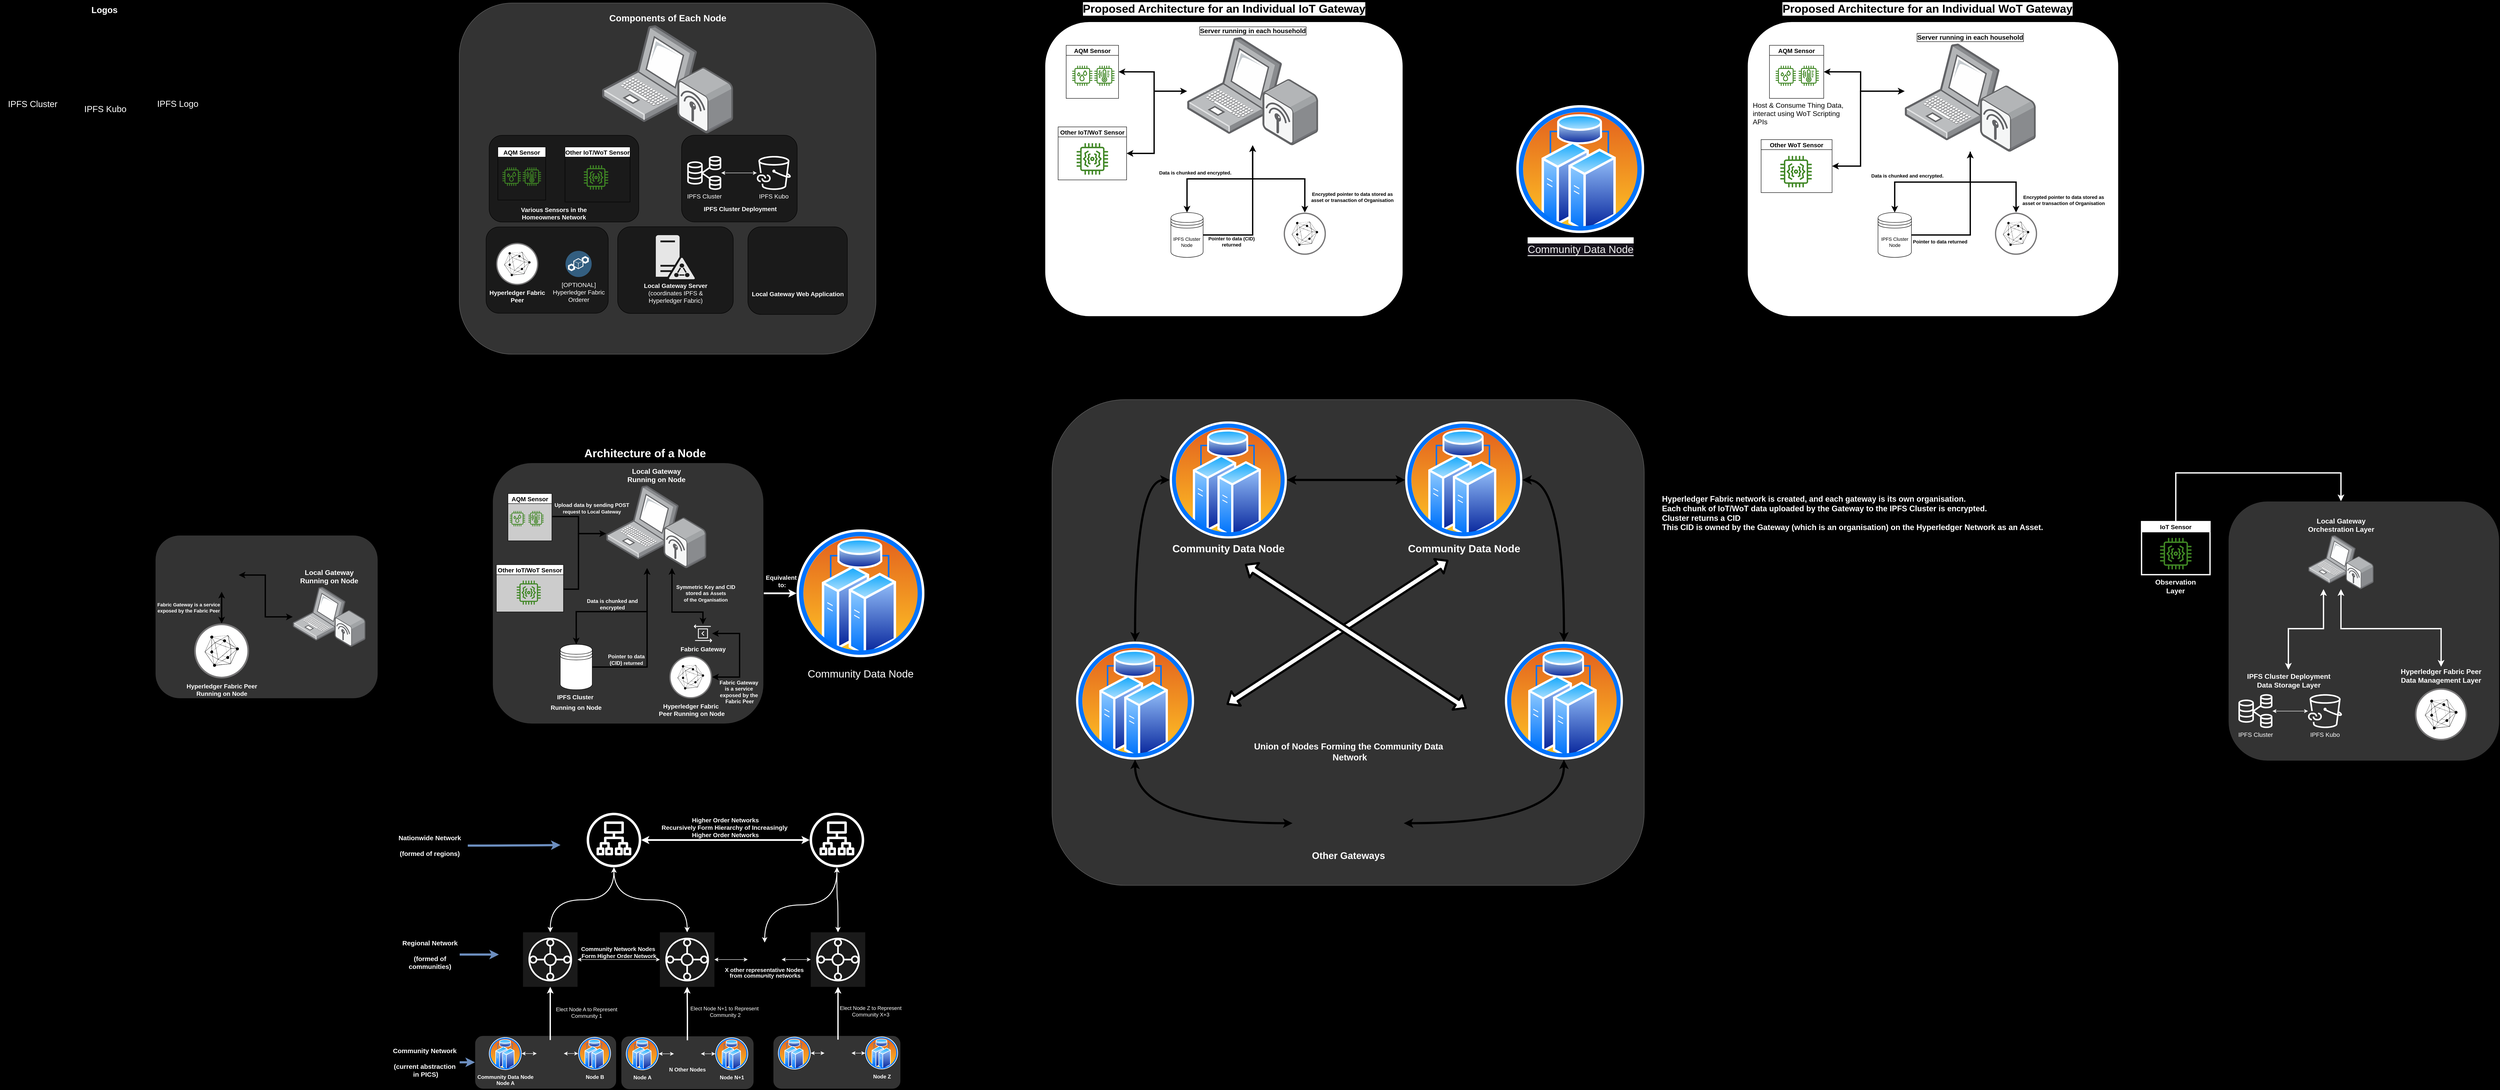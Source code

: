 <mxfile version="21.7.1" type="github">
  <diagram name="Page-1" id="aklOrfjd24qqs5W9E0Lq">
    <mxGraphModel dx="5873" dy="1883" grid="0" gridSize="10" guides="1" tooltips="1" connect="1" arrows="1" fold="1" page="0" pageScale="1" pageWidth="827" pageHeight="1169" background="#000000" math="0" shadow="0">
      <root>
        <mxCell id="0" />
        <mxCell id="1" parent="0" />
        <mxCell id="Jdr6OTimrpVTwfTXbPgM-39" value="" style="rounded=1;whiteSpace=wrap;html=1;fillColor=#333333;strokeColor=#666666;fontColor=#333333;" parent="1" vertex="1">
          <mxGeometry x="-522.47" y="406.89" width="954.97" height="805" as="geometry" />
        </mxCell>
        <mxCell id="Jdr6OTimrpVTwfTXbPgM-55" value="" style="rounded=1;whiteSpace=wrap;html=1;fillColor=#1A1A1A;" parent="1" vertex="1">
          <mxGeometry x="-454" y="710.11" width="343" height="198.78" as="geometry" />
        </mxCell>
        <mxCell id="Jdr6OTimrpVTwfTXbPgM-53" value="" style="rounded=1;whiteSpace=wrap;html=1;fillColor=#1A1A1A;" parent="1" vertex="1">
          <mxGeometry x="-13" y="710" width="265" height="198.78" as="geometry" />
        </mxCell>
        <mxCell id="KafZrZifVaAwVdbze_bC-2" value="&lt;br&gt;&lt;span style=&quot;color: rgb(240, 240, 240); font-family: Helvetica; font-size: 24px; font-style: normal; font-variant-ligatures: normal; font-variant-caps: normal; font-weight: 400; letter-spacing: normal; orphans: 2; text-align: center; text-indent: 0px; text-transform: none; widows: 2; word-spacing: 0px; -webkit-text-stroke-width: 0px; background-color: rgb(24, 20, 29); text-decoration-thickness: initial; text-decoration-style: initial; text-decoration-color: initial; float: none; display: inline !important;&quot;&gt;Community Data Node&lt;/span&gt;" style="image;aspect=fixed;perimeter=ellipsePerimeter;html=1;align=center;shadow=0;dashed=0;spacingTop=3;image=img/lib/active_directory/cluster_server.svg;container=0;" parent="1" vertex="1">
          <mxGeometry x="1899.999" y="641.02" width="293.181" height="293.181" as="geometry" />
        </mxCell>
        <mxCell id="KafZrZifVaAwVdbze_bC-7" value="" style="group;fontFamily=Helvetica;fontSize=11;fontColor=default;" parent="1" vertex="1" connectable="0">
          <mxGeometry x="2430" y="400" width="850" height="725.22" as="geometry" />
        </mxCell>
        <mxCell id="KafZrZifVaAwVdbze_bC-8" value="&lt;b&gt;&lt;font style=&quot;font-size: 26px;&quot;&gt;Proposed Architecture for an Individual WoT Gateway&lt;/font&gt;&lt;/b&gt;" style="text;html=1;align=center;verticalAlign=middle;resizable=0;points=[];autosize=1;strokeColor=none;fillColor=none;labelBackgroundColor=default;fontSize=11;fontFamily=Helvetica;fontColor=default;" parent="KafZrZifVaAwVdbze_bC-7" vertex="1">
          <mxGeometry x="67.378" width="690" height="40" as="geometry" />
        </mxCell>
        <mxCell id="KafZrZifVaAwVdbze_bC-9" value="&lt;br&gt;&lt;br&gt;&lt;br&gt;&lt;br&gt;&lt;br&gt;&lt;br&gt;&lt;br&gt;&lt;br&gt;&lt;br&gt;&lt;br&gt;&lt;br&gt;&lt;br&gt;&lt;br&gt;&lt;br&gt;&lt;br&gt;&lt;br&gt;&lt;br&gt;&lt;br&gt;&lt;br&gt;&lt;br&gt;&lt;br&gt;&lt;br&gt;&lt;br&gt;&lt;br&gt;&lt;br&gt;&lt;br&gt;&lt;br&gt;&lt;br&gt;&lt;br&gt;&lt;br&gt;&lt;br&gt;&lt;br&gt;&lt;br&gt;&lt;br&gt;&lt;br&gt;&lt;br&gt;&lt;br&gt;&lt;br&gt;&lt;br&gt;&lt;br&gt;" style="rounded=1;whiteSpace=wrap;html=1;container=0;fontFamily=Helvetica;fontSize=11;fontColor=default;" parent="KafZrZifVaAwVdbze_bC-7" vertex="1">
          <mxGeometry y="50" width="850" height="675.22" as="geometry" />
        </mxCell>
        <mxCell id="KafZrZifVaAwVdbze_bC-10" value="IPFS Cluster Node" style="shape=datastore;whiteSpace=wrap;html=1;container=0;movable=1;resizable=1;rotatable=1;deletable=1;editable=1;locked=0;connectable=1;fontFamily=Helvetica;fontSize=11;fontColor=default;" parent="KafZrZifVaAwVdbze_bC-7" vertex="1">
          <mxGeometry x="299.015" y="487.177" width="76.548" height="102.826" as="geometry" />
        </mxCell>
        <mxCell id="KafZrZifVaAwVdbze_bC-11" value="Data is chunked and encrypted.&lt;br&gt;" style="edgeStyle=orthogonalEdgeStyle;rounded=0;orthogonalLoop=1;jettySize=auto;html=1;entryX=0.5;entryY=0;entryDx=0;entryDy=0;labelBorderColor=none;strokeWidth=3;fontStyle=1;labelBackgroundColor=#ffffff;fontColor=#000000;movable=1;resizable=1;rotatable=1;deletable=1;editable=1;locked=0;connectable=1;strokeColor=default;fontFamily=Helvetica;fontSize=11;startArrow=none;startFill=0;endArrow=classic;shape=connector;elbow=vertical;" parent="KafZrZifVaAwVdbze_bC-7" source="KafZrZifVaAwVdbze_bC-17" target="KafZrZifVaAwVdbze_bC-10" edge="1">
          <mxGeometry x="0.371" y="-14" relative="1" as="geometry">
            <mxPoint as="offset" />
          </mxGeometry>
        </mxCell>
        <mxCell id="KafZrZifVaAwVdbze_bC-12" value="&lt;font size=&quot;1&quot; color=&quot;#ffffff&quot;&gt;&lt;b style=&quot;font-size: 16px;&quot;&gt;Hyperledger Peer&lt;br&gt;Organisation A&lt;br&gt;&lt;/b&gt;&lt;/font&gt;" style="image;aspect=fixed;perimeter=ellipsePerimeter;html=1;align=center;shadow=0;dashed=0;fontColor=#4277BB;labelBackgroundColor=default;fontSize=12;spacingTop=3;image=img/lib/ibm/blockchain/hyperledger_fabric.svg;container=0;movable=1;resizable=1;rotatable=1;deletable=1;editable=1;locked=0;connectable=1;fontFamily=Helvetica;" parent="KafZrZifVaAwVdbze_bC-7" vertex="1">
          <mxGeometry x="566.932" y="487.177" width="96.923" height="96.923" as="geometry" />
        </mxCell>
        <mxCell id="PUvk3xZsoCEGTCJhiXDG-11" style="edgeStyle=orthogonalEdgeStyle;shape=connector;rounded=0;orthogonalLoop=1;jettySize=auto;html=1;exitX=1;exitY=0.5;exitDx=0;exitDy=0;labelBackgroundColor=default;strokeColor=default;strokeWidth=3;fontFamily=Helvetica;fontSize=11;fontColor=default;startArrow=classic;startFill=1;endArrow=classic;endFill=1;" parent="KafZrZifVaAwVdbze_bC-7" source="KafZrZifVaAwVdbze_bC-13" target="KafZrZifVaAwVdbze_bC-17" edge="1">
          <mxGeometry relative="1" as="geometry">
            <Array as="points">
              <mxPoint x="259.146" y="165" />
              <mxPoint x="259.146" y="209" />
            </Array>
          </mxGeometry>
        </mxCell>
        <mxCell id="KafZrZifVaAwVdbze_bC-13" value="AQM Sensor" style="swimlane;movable=1;resizable=1;rotatable=1;deletable=1;editable=1;locked=0;connectable=1;fontSize=14;container=0;fontFamily=Helvetica;fontColor=default;" parent="KafZrZifVaAwVdbze_bC-7" vertex="1">
          <mxGeometry x="50.235" y="103.916" width="124.39" height="121.522" as="geometry" />
        </mxCell>
        <mxCell id="KafZrZifVaAwVdbze_bC-15" style="edgeStyle=orthogonalEdgeStyle;rounded=0;orthogonalLoop=1;jettySize=auto;html=1;entryX=0.5;entryY=0;entryDx=0;entryDy=0;strokeWidth=3;movable=1;resizable=1;rotatable=1;deletable=1;editable=1;locked=0;connectable=1;labelBackgroundColor=default;strokeColor=default;fontFamily=Helvetica;fontSize=11;fontColor=default;startArrow=classic;startFill=1;endArrow=classic;shape=connector;elbow=vertical;" parent="KafZrZifVaAwVdbze_bC-7" source="KafZrZifVaAwVdbze_bC-17" target="KafZrZifVaAwVdbze_bC-12" edge="1">
          <mxGeometry relative="1" as="geometry" />
        </mxCell>
        <mxCell id="KafZrZifVaAwVdbze_bC-16" value="&lt;font style=&quot;background-color: rgb(255, 255, 255);&quot; color=&quot;#000000&quot;&gt;Encrypted pointer to data stored as &lt;br&gt;asset or transaction of Organisation&lt;/font&gt;" style="edgeLabel;html=1;align=center;verticalAlign=middle;resizable=1;points=[];fontStyle=1;movable=1;rotatable=1;deletable=1;editable=1;locked=0;connectable=1;container=0;fontFamily=Helvetica;fontSize=11;fontColor=default;" parent="KafZrZifVaAwVdbze_bC-15" vertex="1" connectable="0">
          <mxGeometry x="0.489" y="2" relative="1" as="geometry">
            <mxPoint x="106" y="34" as="offset" />
          </mxGeometry>
        </mxCell>
        <mxCell id="KafZrZifVaAwVdbze_bC-17" value="Server running in each household" style="image;points=[];aspect=fixed;html=1;align=center;shadow=0;dashed=0;image=img/lib/allied_telesis/wireless/Laptop_Wireless.svg;verticalAlign=bottom;labelPosition=center;verticalLabelPosition=top;labelBorderColor=default;spacingLeft=2;spacingBottom=2;spacingRight=2;fontSize=15;fontStyle=1;container=0;movable=1;resizable=1;rotatable=1;deletable=1;editable=1;locked=0;connectable=1;fontFamily=Helvetica;fontColor=default;" parent="KafZrZifVaAwVdbze_bC-7" vertex="1">
          <mxGeometry x="359.999" y="100.0" width="300.886" height="247.597" as="geometry" />
        </mxCell>
        <mxCell id="KafZrZifVaAwVdbze_bC-18" style="edgeStyle=orthogonalEdgeStyle;rounded=0;orthogonalLoop=1;jettySize=auto;html=1;exitX=1;exitY=0.5;exitDx=0;exitDy=0;strokeWidth=3;labelBackgroundColor=#FFFFFF;fontColor=#000000;movable=1;resizable=1;rotatable=1;deletable=1;editable=1;locked=0;connectable=1;strokeColor=default;fontFamily=Helvetica;fontSize=11;startArrow=none;startFill=0;endArrow=classic;shape=connector;elbow=vertical;" parent="KafZrZifVaAwVdbze_bC-7" source="KafZrZifVaAwVdbze_bC-10" target="KafZrZifVaAwVdbze_bC-17" edge="1">
          <mxGeometry relative="1" as="geometry" />
        </mxCell>
        <mxCell id="KafZrZifVaAwVdbze_bC-19" value="&lt;font style=&quot;background-color: rgb(255, 255, 255);&quot; color=&quot;#000000&quot;&gt;Pointer to data returned&lt;/font&gt;" style="edgeLabel;html=1;align=center;verticalAlign=middle;resizable=1;points=[];fontStyle=1;movable=1;rotatable=1;deletable=1;editable=1;locked=0;connectable=1;container=0;fontFamily=Helvetica;fontSize=11;fontColor=default;" parent="KafZrZifVaAwVdbze_bC-18" vertex="1" connectable="0">
          <mxGeometry x="-0.76" y="1" relative="1" as="geometry">
            <mxPoint x="26" y="16" as="offset" />
          </mxGeometry>
        </mxCell>
        <mxCell id="PUvk3xZsoCEGTCJhiXDG-12" style="edgeStyle=orthogonalEdgeStyle;shape=connector;rounded=0;orthogonalLoop=1;jettySize=auto;html=1;exitX=1;exitY=0.5;exitDx=0;exitDy=0;labelBackgroundColor=default;strokeColor=default;strokeWidth=3;fontFamily=Helvetica;fontSize=11;fontColor=default;startArrow=classic;startFill=1;endArrow=classic;endFill=1;" parent="KafZrZifVaAwVdbze_bC-7" source="KafZrZifVaAwVdbze_bC-22" target="KafZrZifVaAwVdbze_bC-17" edge="1">
          <mxGeometry relative="1" as="geometry">
            <Array as="points">
              <mxPoint x="259" y="381" />
              <mxPoint x="259" y="209" />
            </Array>
          </mxGeometry>
        </mxCell>
        <mxCell id="KafZrZifVaAwVdbze_bC-24" value="" style="sketch=0;outlineConnect=0;fontColor=#232F3E;gradientColor=none;fillColor=#3F8624;strokeColor=none;dashed=0;verticalLabelPosition=bottom;verticalAlign=top;align=center;html=1;fontSize=12;fontStyle=0;aspect=fixed;pointerEvents=1;shape=mxgraph.aws4.iot_thing_humidity_sensor;movable=1;resizable=1;rotatable=1;deletable=1;editable=1;locked=0;connectable=1;container=0;fontFamily=Helvetica;" parent="KafZrZifVaAwVdbze_bC-7" vertex="1">
          <mxGeometry x="64.587" y="150.655" width="46.154" height="46.154" as="geometry" />
        </mxCell>
        <mxCell id="KafZrZifVaAwVdbze_bC-25" value="" style="sketch=0;outlineConnect=0;fontColor=#232F3E;gradientColor=none;fillColor=#3F8624;strokeColor=none;dashed=0;verticalLabelPosition=bottom;verticalAlign=top;align=center;html=1;fontSize=12;fontStyle=0;aspect=fixed;pointerEvents=1;shape=mxgraph.aws4.iot_thing_temperature_vibration_sensor;movable=1;resizable=1;rotatable=1;deletable=1;editable=1;locked=0;connectable=1;container=0;fontFamily=Helvetica;" parent="KafZrZifVaAwVdbze_bC-7" vertex="1">
          <mxGeometry x="117.214" y="150.655" width="46.154" height="46.154" as="geometry" />
        </mxCell>
        <mxCell id="PUvk3xZsoCEGTCJhiXDG-13" value="&lt;span style=&quot;color: rgb(0, 0, 0); font-family: Helvetica; font-size: 16px; font-style: normal; font-variant-ligatures: normal; font-variant-caps: normal; font-weight: 400; letter-spacing: normal; orphans: 2; text-align: center; text-indent: 0px; text-transform: none; widows: 2; word-spacing: 0px; -webkit-text-stroke-width: 0px; background-color: rgb(255, 255, 255); text-decoration-thickness: initial; text-decoration-style: initial; text-decoration-color: initial; float: none; display: inline !important;&quot;&gt;Host &amp;amp; Consume Thing Data,&lt;/span&gt;&lt;br style=&quot;border-color: var(--border-color); color: rgb(0, 0, 0); font-family: Helvetica; font-size: 16px; font-style: normal; font-variant-ligatures: normal; font-variant-caps: normal; font-weight: 400; letter-spacing: normal; orphans: 2; text-align: center; text-indent: 0px; text-transform: none; widows: 2; word-spacing: 0px; -webkit-text-stroke-width: 0px; background-color: rgb(255, 255, 255); text-decoration-thickness: initial; text-decoration-style: initial; text-decoration-color: initial;&quot;&gt;&lt;span style=&quot;color: rgb(0, 0, 0); font-family: Helvetica; font-size: 16px; font-style: normal; font-variant-ligatures: normal; font-variant-caps: normal; font-weight: 400; letter-spacing: normal; orphans: 2; text-align: center; text-indent: 0px; text-transform: none; widows: 2; word-spacing: 0px; -webkit-text-stroke-width: 0px; background-color: rgb(255, 255, 255); text-decoration-thickness: initial; text-decoration-style: initial; text-decoration-color: initial; float: none; display: inline !important;&quot;&gt;interact using WoT Scripting APIs&lt;/span&gt;" style="text;whiteSpace=wrap;html=1;fontSize=11;fontFamily=Helvetica;fontColor=default;" parent="KafZrZifVaAwVdbze_bC-7" vertex="1">
          <mxGeometry x="10" y="225.44" width="210" height="69.13" as="geometry" />
        </mxCell>
        <mxCell id="PUvk3xZsoCEGTCJhiXDG-16" value="" style="group" parent="KafZrZifVaAwVdbze_bC-7" vertex="1" connectable="0">
          <mxGeometry x="31.098" y="320.002" width="162.664" height="121.522" as="geometry" />
        </mxCell>
        <mxCell id="KafZrZifVaAwVdbze_bC-22" value="Other WoT Sensor" style="swimlane;movable=1;resizable=1;rotatable=1;deletable=1;editable=1;locked=0;connectable=1;fontSize=14;container=0;fontFamily=Helvetica;fontColor=default;" parent="PUvk3xZsoCEGTCJhiXDG-16" vertex="1">
          <mxGeometry width="162.664" height="121.522" as="geometry" />
        </mxCell>
        <mxCell id="KafZrZifVaAwVdbze_bC-26" value="" style="sketch=0;outlineConnect=0;fontColor=#232F3E;gradientColor=none;fillColor=#3F8624;strokeColor=none;dashed=0;verticalLabelPosition=bottom;verticalAlign=top;align=center;html=1;fontSize=12;fontStyle=0;aspect=fixed;pointerEvents=1;shape=mxgraph.aws4.iot_thing_vibration_sensor;container=0;movable=1;resizable=1;rotatable=1;deletable=1;editable=1;locked=0;connectable=1;fontFamily=Helvetica;" parent="PUvk3xZsoCEGTCJhiXDG-16" vertex="1">
          <mxGeometry x="44.015" y="37.391" width="72" height="72" as="geometry" />
        </mxCell>
        <mxCell id="KafZrZifVaAwVdbze_bC-40" value="" style="group;fontFamily=Helvetica;fontSize=11;fontColor=default;" parent="1" vertex="1" connectable="0">
          <mxGeometry x="820" y="400" width="820" height="725.22" as="geometry" />
        </mxCell>
        <mxCell id="KafZrZifVaAwVdbze_bC-41" value="&lt;b&gt;&lt;font style=&quot;font-size: 26px;&quot;&gt;Proposed Architecture for an Individual IoT Gateway&lt;/font&gt;&lt;/b&gt;" style="text;html=1;align=center;verticalAlign=middle;resizable=0;points=[];autosize=1;strokeColor=none;fillColor=none;labelBackgroundColor=default;fontSize=11;fontFamily=Helvetica;fontColor=default;" parent="KafZrZifVaAwVdbze_bC-40" vertex="1">
          <mxGeometry x="75" width="670" height="40" as="geometry" />
        </mxCell>
        <mxCell id="KafZrZifVaAwVdbze_bC-42" value="&lt;br&gt;&lt;br&gt;&lt;br&gt;&lt;br&gt;&lt;br&gt;&lt;br&gt;&lt;br&gt;&lt;br&gt;&lt;br&gt;&lt;br&gt;&lt;br&gt;&lt;br&gt;&lt;br&gt;&lt;br&gt;&lt;br&gt;&lt;br&gt;&lt;br&gt;&lt;br&gt;&lt;br&gt;&lt;br&gt;&lt;br&gt;&lt;br&gt;&lt;br&gt;&lt;br&gt;&lt;br&gt;&lt;br&gt;&lt;br&gt;&lt;br&gt;&lt;br&gt;&lt;br&gt;&lt;br&gt;&lt;br&gt;&lt;br&gt;&lt;br&gt;&lt;br&gt;&lt;br&gt;&lt;br&gt;&lt;br&gt;&lt;br&gt;&lt;br&gt;" style="rounded=1;whiteSpace=wrap;html=1;container=0;fontFamily=Helvetica;fontSize=11;fontColor=default;" parent="KafZrZifVaAwVdbze_bC-40" vertex="1">
          <mxGeometry y="50" width="820" height="675.22" as="geometry" />
        </mxCell>
        <mxCell id="KafZrZifVaAwVdbze_bC-43" value="IPFS Cluster Node" style="shape=datastore;whiteSpace=wrap;html=1;container=0;movable=1;resizable=1;rotatable=1;deletable=1;editable=1;locked=0;connectable=1;fontFamily=Helvetica;fontSize=11;fontColor=default;" parent="KafZrZifVaAwVdbze_bC-40" vertex="1">
          <mxGeometry x="288.462" y="487.177" width="73.846" height="102.826" as="geometry" />
        </mxCell>
        <mxCell id="KafZrZifVaAwVdbze_bC-44" value="Data is chunked and encrypted.&lt;br&gt;" style="edgeStyle=orthogonalEdgeStyle;rounded=0;orthogonalLoop=1;jettySize=auto;html=1;entryX=0.5;entryY=0;entryDx=0;entryDy=0;labelBorderColor=none;strokeWidth=3;fontStyle=1;labelBackgroundColor=#ffffff;fontColor=#000000;movable=1;resizable=1;rotatable=1;deletable=1;editable=1;locked=0;connectable=1;strokeColor=default;fontFamily=Helvetica;fontSize=11;startArrow=classic;startFill=1;endArrow=classic;shape=connector;elbow=vertical;" parent="KafZrZifVaAwVdbze_bC-40" source="KafZrZifVaAwVdbze_bC-50" target="KafZrZifVaAwVdbze_bC-43" edge="1">
          <mxGeometry x="0.371" y="-14" relative="1" as="geometry">
            <mxPoint as="offset" />
          </mxGeometry>
        </mxCell>
        <mxCell id="KafZrZifVaAwVdbze_bC-45" value="&lt;font size=&quot;1&quot; color=&quot;#ffffff&quot;&gt;&lt;b style=&quot;font-size: 16px;&quot;&gt;Hyperledger Peer&lt;br&gt;Organisation A&lt;br&gt;&lt;/b&gt;&lt;/font&gt;" style="image;aspect=fixed;perimeter=ellipsePerimeter;html=1;align=center;shadow=0;dashed=0;fontColor=#4277BB;labelBackgroundColor=default;fontSize=12;spacingTop=3;image=img/lib/ibm/blockchain/hyperledger_fabric.svg;container=0;movable=1;resizable=1;rotatable=1;deletable=1;editable=1;locked=0;connectable=1;fontFamily=Helvetica;" parent="KafZrZifVaAwVdbze_bC-40" vertex="1">
          <mxGeometry x="546.923" y="487.177" width="96.923" height="96.923" as="geometry" />
        </mxCell>
        <mxCell id="PUvk3xZsoCEGTCJhiXDG-2" style="edgeStyle=orthogonalEdgeStyle;rounded=0;orthogonalLoop=1;jettySize=auto;html=1;exitX=1;exitY=0.5;exitDx=0;exitDy=0;startArrow=classic;startFill=1;endArrow=classic;endFill=1;strokeWidth=3;" parent="KafZrZifVaAwVdbze_bC-40" source="KafZrZifVaAwVdbze_bC-46" target="KafZrZifVaAwVdbze_bC-50" edge="1">
          <mxGeometry relative="1" as="geometry">
            <Array as="points">
              <mxPoint x="250" y="165" />
              <mxPoint x="250" y="209" />
            </Array>
          </mxGeometry>
        </mxCell>
        <mxCell id="KafZrZifVaAwVdbze_bC-46" value="AQM Sensor" style="swimlane;movable=1;resizable=1;rotatable=1;deletable=1;editable=1;locked=0;connectable=1;fontSize=14;container=0;fontFamily=Helvetica;fontColor=default;" parent="KafZrZifVaAwVdbze_bC-40" vertex="1">
          <mxGeometry x="48.462" y="103.916" width="120" height="121.522" as="geometry" />
        </mxCell>
        <mxCell id="KafZrZifVaAwVdbze_bC-48" style="edgeStyle=orthogonalEdgeStyle;rounded=0;orthogonalLoop=1;jettySize=auto;html=1;entryX=0.5;entryY=0;entryDx=0;entryDy=0;strokeWidth=3;movable=1;resizable=1;rotatable=1;deletable=1;editable=1;locked=0;connectable=1;labelBackgroundColor=default;strokeColor=default;fontFamily=Helvetica;fontSize=11;fontColor=default;startArrow=classic;startFill=1;endArrow=classic;shape=connector;elbow=vertical;" parent="KafZrZifVaAwVdbze_bC-40" source="KafZrZifVaAwVdbze_bC-50" target="KafZrZifVaAwVdbze_bC-45" edge="1">
          <mxGeometry relative="1" as="geometry" />
        </mxCell>
        <mxCell id="KafZrZifVaAwVdbze_bC-49" value="&lt;font style=&quot;background-color: rgb(255, 255, 255);&quot; color=&quot;#000000&quot;&gt;Encrypted pointer to data stored as &lt;br&gt;asset or transaction of Organisation&lt;/font&gt;" style="edgeLabel;html=1;align=center;verticalAlign=middle;resizable=1;points=[];fontStyle=1;movable=1;rotatable=1;deletable=1;editable=1;locked=0;connectable=1;container=0;fontFamily=Helvetica;fontSize=11;fontColor=default;" parent="KafZrZifVaAwVdbze_bC-48" vertex="1" connectable="0">
          <mxGeometry x="0.489" y="2" relative="1" as="geometry">
            <mxPoint x="106" y="34" as="offset" />
          </mxGeometry>
        </mxCell>
        <mxCell id="KafZrZifVaAwVdbze_bC-50" value="Server running in each household" style="image;points=[];aspect=fixed;html=1;align=center;shadow=0;dashed=0;image=img/lib/allied_telesis/wireless/Laptop_Wireless.svg;verticalAlign=bottom;labelPosition=center;verticalLabelPosition=top;labelBorderColor=default;spacingLeft=2;spacingBottom=2;spacingRight=2;fontSize=15;fontStyle=1;container=0;movable=1;resizable=1;rotatable=1;deletable=1;editable=1;locked=0;connectable=1;fontFamily=Helvetica;fontColor=default;" parent="KafZrZifVaAwVdbze_bC-40" vertex="1">
          <mxGeometry x="325.385" y="85.22" width="300.886" height="247.597" as="geometry" />
        </mxCell>
        <mxCell id="KafZrZifVaAwVdbze_bC-51" style="edgeStyle=orthogonalEdgeStyle;rounded=0;orthogonalLoop=1;jettySize=auto;html=1;exitX=1;exitY=0.5;exitDx=0;exitDy=0;strokeWidth=3;labelBackgroundColor=#FFFFFF;fontColor=#000000;movable=1;resizable=1;rotatable=1;deletable=1;editable=1;locked=0;connectable=1;strokeColor=default;fontFamily=Helvetica;fontSize=11;startArrow=none;startFill=0;endArrow=classic;shape=connector;elbow=vertical;" parent="KafZrZifVaAwVdbze_bC-40" source="KafZrZifVaAwVdbze_bC-43" target="KafZrZifVaAwVdbze_bC-50" edge="1">
          <mxGeometry relative="1" as="geometry" />
        </mxCell>
        <mxCell id="KafZrZifVaAwVdbze_bC-52" value="&lt;font style=&quot;background-color: rgb(255, 255, 255);&quot; color=&quot;#000000&quot;&gt;Pointer to data (CID)&lt;br&gt;returned&lt;/font&gt;" style="edgeLabel;html=1;align=center;verticalAlign=middle;resizable=1;points=[];fontStyle=1;movable=1;rotatable=1;deletable=1;editable=1;locked=0;connectable=1;container=0;fontFamily=Helvetica;fontSize=11;fontColor=default;" parent="KafZrZifVaAwVdbze_bC-51" vertex="1" connectable="0">
          <mxGeometry x="-0.76" y="1" relative="1" as="geometry">
            <mxPoint x="26" y="16" as="offset" />
          </mxGeometry>
        </mxCell>
        <mxCell id="PUvk3xZsoCEGTCJhiXDG-7" style="edgeStyle=orthogonalEdgeStyle;shape=connector;rounded=0;orthogonalLoop=1;jettySize=auto;html=1;exitX=1;exitY=0.5;exitDx=0;exitDy=0;labelBackgroundColor=default;strokeColor=default;strokeWidth=3;fontFamily=Helvetica;fontSize=11;fontColor=default;startArrow=classic;startFill=1;endArrow=classic;endFill=1;" parent="KafZrZifVaAwVdbze_bC-40" source="KafZrZifVaAwVdbze_bC-55" target="KafZrZifVaAwVdbze_bC-50" edge="1">
          <mxGeometry relative="1" as="geometry">
            <Array as="points">
              <mxPoint x="250" y="352" />
              <mxPoint x="250" y="209" />
            </Array>
          </mxGeometry>
        </mxCell>
        <mxCell id="KafZrZifVaAwVdbze_bC-55" value="Other IoT/WoT Sensor" style="swimlane;movable=1;resizable=1;rotatable=1;deletable=1;editable=1;locked=0;connectable=1;fontSize=14;container=0;fontFamily=Helvetica;fontColor=default;" parent="KafZrZifVaAwVdbze_bC-40" vertex="1">
          <mxGeometry x="30" y="290.872" width="156.923" height="121.522" as="geometry" />
        </mxCell>
        <mxCell id="KafZrZifVaAwVdbze_bC-57" value="" style="sketch=0;outlineConnect=0;fontColor=#232F3E;gradientColor=none;fillColor=#3F8624;strokeColor=none;dashed=0;verticalLabelPosition=bottom;verticalAlign=top;align=center;html=1;fontSize=12;fontStyle=0;aspect=fixed;pointerEvents=1;shape=mxgraph.aws4.iot_thing_humidity_sensor;movable=1;resizable=1;rotatable=1;deletable=1;editable=1;locked=0;connectable=1;container=0;fontFamily=Helvetica;" parent="KafZrZifVaAwVdbze_bC-40" vertex="1">
          <mxGeometry x="62.308" y="150.655" width="46.154" height="46.154" as="geometry" />
        </mxCell>
        <mxCell id="KafZrZifVaAwVdbze_bC-58" value="" style="sketch=0;outlineConnect=0;fontColor=#232F3E;gradientColor=none;fillColor=#3F8624;strokeColor=none;dashed=0;verticalLabelPosition=bottom;verticalAlign=top;align=center;html=1;fontSize=12;fontStyle=0;aspect=fixed;pointerEvents=1;shape=mxgraph.aws4.iot_thing_temperature_vibration_sensor;movable=1;resizable=1;rotatable=1;deletable=1;editable=1;locked=0;connectable=1;container=0;fontFamily=Helvetica;" parent="KafZrZifVaAwVdbze_bC-40" vertex="1">
          <mxGeometry x="113.077" y="150.655" width="46.154" height="46.154" as="geometry" />
        </mxCell>
        <mxCell id="KafZrZifVaAwVdbze_bC-59" value="" style="sketch=0;outlineConnect=0;fontColor=#232F3E;gradientColor=none;fillColor=#3F8624;strokeColor=none;dashed=0;verticalLabelPosition=bottom;verticalAlign=top;align=center;html=1;fontSize=12;fontStyle=0;aspect=fixed;pointerEvents=1;shape=mxgraph.aws4.iot_thing_vibration_sensor;container=0;movable=1;resizable=1;rotatable=1;deletable=1;editable=1;locked=0;connectable=1;fontFamily=Helvetica;" parent="KafZrZifVaAwVdbze_bC-40" vertex="1">
          <mxGeometry x="72.462" y="328.263" width="72" height="72" as="geometry" />
        </mxCell>
        <mxCell id="KafZrZifVaAwVdbze_bC-61" style="edgeStyle=none;shape=connector;rounded=1;orthogonalLoop=1;jettySize=auto;html=1;exitX=1;exitY=0.5;exitDx=0;exitDy=0;entryX=0;entryY=0.5;entryDx=0;entryDy=0;labelBackgroundColor=default;strokeColor=default;strokeWidth=5;fontFamily=Helvetica;fontSize=11;fontColor=default;startArrow=none;startFill=0;endArrow=classic;elbow=vertical;" parent="1" source="KafZrZifVaAwVdbze_bC-42" target="KafZrZifVaAwVdbze_bC-2" edge="1">
          <mxGeometry relative="1" as="geometry" />
        </mxCell>
        <mxCell id="KafZrZifVaAwVdbze_bC-63" style="edgeStyle=none;shape=connector;rounded=1;orthogonalLoop=1;jettySize=auto;html=1;exitX=0;exitY=0.5;exitDx=0;exitDy=0;entryX=1;entryY=0.5;entryDx=0;entryDy=0;labelBackgroundColor=default;strokeColor=default;strokeWidth=5;fontFamily=Helvetica;fontSize=11;fontColor=default;startArrow=none;startFill=0;endArrow=classic;elbow=vertical;endFill=1;" parent="1" source="KafZrZifVaAwVdbze_bC-9" target="KafZrZifVaAwVdbze_bC-2" edge="1">
          <mxGeometry relative="1" as="geometry" />
        </mxCell>
        <mxCell id="KafZrZifVaAwVdbze_bC-66" value="&lt;font style=&quot;font-size: 18px;&quot;&gt;&lt;b&gt;Hyperledger Fabric network is created, and each gateway is its own organisation.&lt;br&gt;Each chunk of IoT/WoT data uploaded by the Gateway to the IPFS Cluster is encrypted.&lt;br&gt;&lt;div style=&quot;&quot;&gt;&lt;b style=&quot;background-color: initial;&quot;&gt;Cluster returns a CID&lt;/b&gt;&lt;/div&gt;&lt;div style=&quot;&quot;&gt;&lt;b style=&quot;background-color: initial;&quot;&gt;This CID is owned by the Gateway (which is an organisation) on the Hyperledger Network as an Asset.&lt;/b&gt;&lt;/div&gt;&lt;/b&gt;&lt;/font&gt;" style="text;html=1;align=left;verticalAlign=middle;resizable=0;points=[];autosize=1;strokeColor=none;fillColor=none;fontSize=11;fontFamily=Helvetica;fontColor=#FFFFFF;" parent="1" vertex="1">
          <mxGeometry x="2232" y="1527.02" width="900" height="100" as="geometry" />
        </mxCell>
        <mxCell id="Jdr6OTimrpVTwfTXbPgM-1" value="&lt;font style=&quot;font-size: 21px;&quot;&gt;Components of Each Node&lt;/font&gt;" style="image;points=[];aspect=fixed;html=1;align=center;shadow=0;dashed=0;image=img/lib/allied_telesis/wireless/Laptop_Wireless.svg;verticalAlign=bottom;labelPosition=center;verticalLabelPosition=top;labelBorderColor=none;spacingLeft=2;spacingBottom=2;spacingRight=2;fontSize=21;fontStyle=1;container=0;movable=1;resizable=1;rotatable=1;deletable=1;editable=1;locked=0;connectable=1;fontFamily=Helvetica;fontColor=#FFFFFF;labelBackgroundColor=none;" parent="1" vertex="1">
          <mxGeometry x="-195.425" y="458" width="300.886" height="247.597" as="geometry" />
        </mxCell>
        <mxCell id="Jdr6OTimrpVTwfTXbPgM-38" value="" style="group;labelBorderColor=default;" parent="1" vertex="1" connectable="0">
          <mxGeometry x="-434" y="737" width="303.01" height="177" as="geometry" />
        </mxCell>
        <mxCell id="Jdr6OTimrpVTwfTXbPgM-33" value="" style="group" parent="Jdr6OTimrpVTwfTXbPgM-38" vertex="1" connectable="0">
          <mxGeometry width="303.01" height="158.8" as="geometry" />
        </mxCell>
        <mxCell id="Jdr6OTimrpVTwfTXbPgM-7" value="Other IoT/WoT Sensor" style="swimlane;movable=1;resizable=1;rotatable=1;deletable=1;editable=1;locked=0;connectable=1;fontSize=14;container=0;fontFamily=Helvetica;fontColor=default;" parent="Jdr6OTimrpVTwfTXbPgM-33" vertex="1">
          <mxGeometry x="153.81" width="149.2" height="126" as="geometry" />
        </mxCell>
        <mxCell id="Jdr6OTimrpVTwfTXbPgM-8" value="" style="sketch=0;outlineConnect=0;fontColor=#232F3E;gradientColor=none;fillColor=#3F8624;strokeColor=none;dashed=0;verticalLabelPosition=bottom;verticalAlign=top;align=center;html=1;fontSize=12;fontStyle=0;aspect=fixed;pointerEvents=1;shape=mxgraph.aws4.iot_thing_vibration_sensor;container=0;movable=1;resizable=1;rotatable=1;deletable=1;editable=1;locked=0;connectable=1;fontFamily=Helvetica;" parent="Jdr6OTimrpVTwfTXbPgM-7" vertex="1">
          <mxGeometry x="43.334" y="41.996" width="55.673" height="55.673" as="geometry" />
        </mxCell>
        <mxCell id="Jdr6OTimrpVTwfTXbPgM-4" value="AQM Sensor" style="swimlane;movable=1;resizable=1;rotatable=1;deletable=1;editable=1;locked=0;connectable=1;fontSize=14;container=0;fontFamily=Helvetica;fontColor=default;" parent="Jdr6OTimrpVTwfTXbPgM-33" vertex="1">
          <mxGeometry width="109.545" height="121.518" as="geometry" />
        </mxCell>
        <mxCell id="Jdr6OTimrpVTwfTXbPgM-5" value="" style="sketch=0;outlineConnect=0;fontColor=#232F3E;gradientColor=none;fillColor=#3F8624;strokeColor=none;dashed=0;verticalLabelPosition=bottom;verticalAlign=top;align=center;html=1;fontSize=12;fontStyle=0;aspect=fixed;pointerEvents=1;shape=mxgraph.aws4.iot_thing_humidity_sensor;movable=1;resizable=1;rotatable=1;deletable=1;editable=1;locked=0;connectable=1;container=0;fontFamily=Helvetica;" parent="Jdr6OTimrpVTwfTXbPgM-4" vertex="1">
          <mxGeometry x="10.531" y="46.808" width="42.133" height="42.133" as="geometry" />
        </mxCell>
        <mxCell id="Jdr6OTimrpVTwfTXbPgM-6" value="" style="sketch=0;outlineConnect=0;fontColor=#232F3E;gradientColor=none;fillColor=#3F8624;strokeColor=none;dashed=0;verticalLabelPosition=bottom;verticalAlign=top;align=center;html=1;fontSize=12;fontStyle=0;aspect=fixed;pointerEvents=1;shape=mxgraph.aws4.iot_thing_temperature_vibration_sensor;movable=1;resizable=1;rotatable=1;deletable=1;editable=1;locked=0;connectable=1;container=0;fontFamily=Helvetica;" parent="Jdr6OTimrpVTwfTXbPgM-4" vertex="1">
          <mxGeometry x="56.877" y="46.808" width="42.133" height="42.133" as="geometry" />
        </mxCell>
        <mxCell id="Jdr6OTimrpVTwfTXbPgM-37" value="&lt;span style=&quot;font-size: 14px;&quot;&gt;&lt;font style=&quot;font-size: 14px;&quot; color=&quot;#ffffff&quot;&gt;&lt;b&gt;Various Sensors in the &lt;br&gt;Homeowners Network&lt;/b&gt;&lt;/font&gt;&lt;/span&gt;" style="text;html=1;align=center;verticalAlign=middle;resizable=0;points=[];autosize=1;strokeColor=none;fillColor=none;" parent="Jdr6OTimrpVTwfTXbPgM-38" vertex="1">
          <mxGeometry x="43.165" y="129" width="169" height="46" as="geometry" />
        </mxCell>
        <mxCell id="Jdr6OTimrpVTwfTXbPgM-47" value="" style="group" parent="1" vertex="1" connectable="0">
          <mxGeometry x="139" y="920" width="228" height="200.78" as="geometry" />
        </mxCell>
        <mxCell id="Jdr6OTimrpVTwfTXbPgM-46" value="" style="rounded=1;whiteSpace=wrap;html=1;fillColor=#1A1A1A;" parent="Jdr6OTimrpVTwfTXbPgM-47" vertex="1">
          <mxGeometry width="228" height="200.78" as="geometry" />
        </mxCell>
        <mxCell id="Jdr6OTimrpVTwfTXbPgM-43" value="&lt;b&gt;Local Gateway Web Application&lt;/b&gt;" style="shape=image;html=1;verticalAlign=top;verticalLabelPosition=bottom;labelBackgroundColor=none;imageAspect=0;aspect=fixed;image=https://cdn2.iconfinder.com/data/icons/circle-icons-1/64/browser-128.png;fontColor=#FFFFFF;fontSize=14;" parent="Jdr6OTimrpVTwfTXbPgM-47" vertex="1">
          <mxGeometry x="50" y="11.46" width="128" height="128" as="geometry" />
        </mxCell>
        <mxCell id="Jdr6OTimrpVTwfTXbPgM-48" value="" style="group" parent="1" vertex="1" connectable="0">
          <mxGeometry x="-159.48" y="919.72" width="265" height="198.78" as="geometry" />
        </mxCell>
        <mxCell id="Jdr6OTimrpVTwfTXbPgM-45" value="" style="rounded=1;whiteSpace=wrap;html=1;fillColor=#1A1A1A;" parent="Jdr6OTimrpVTwfTXbPgM-48" vertex="1">
          <mxGeometry width="265" height="198.78" as="geometry" />
        </mxCell>
        <mxCell id="Jdr6OTimrpVTwfTXbPgM-29" value="&lt;font color=&quot;#ffffff&quot; style=&quot;font-size: 14px;&quot;&gt;&lt;b&gt;Local Gateway Server&lt;/b&gt;&lt;br style=&quot;font-size: 14px;&quot;&gt;(coordinates IPFS &amp;amp; &lt;br&gt;Hyperledger Fabric)&lt;/font&gt;" style="sketch=0;pointerEvents=1;shadow=0;dashed=0;html=1;strokeColor=none;fillColor=#E6E6E6;labelPosition=center;verticalLabelPosition=bottom;verticalAlign=top;outlineConnect=0;align=center;shape=mxgraph.office.servers.active_directory_federation_services_server;fontSize=14;" parent="Jdr6OTimrpVTwfTXbPgM-48" vertex="1">
          <mxGeometry x="87.48" y="19.24" width="90.04" height="101" as="geometry" />
        </mxCell>
        <mxCell id="Jdr6OTimrpVTwfTXbPgM-49" value="" style="group" parent="1" vertex="1" connectable="0">
          <mxGeometry x="-461" y="920.22" width="280" height="197.78" as="geometry" />
        </mxCell>
        <mxCell id="Jdr6OTimrpVTwfTXbPgM-44" value="" style="rounded=1;whiteSpace=wrap;html=1;fillColor=#1A1A1A;" parent="Jdr6OTimrpVTwfTXbPgM-49" vertex="1">
          <mxGeometry width="280" height="197.78" as="geometry" />
        </mxCell>
        <mxCell id="Jdr6OTimrpVTwfTXbPgM-15" value="&lt;font size=&quot;1&quot;&gt;&lt;span style=&quot;font-size: 14px;&quot;&gt;&lt;font style=&quot;font-size: 14px;&quot;&gt;&lt;b&gt;Hyperledger Fabric &lt;br&gt;Peer&lt;/b&gt;&lt;/font&gt;&lt;br&gt;&lt;/span&gt;&lt;/font&gt;" style="image;aspect=fixed;perimeter=ellipsePerimeter;html=1;align=center;shadow=0;dashed=0;fontColor=#FFFFFF;labelBackgroundColor=none;fontSize=12;spacingTop=3;image=img/lib/ibm/blockchain/hyperledger_fabric.svg;container=0;movable=1;resizable=1;rotatable=1;deletable=1;editable=1;locked=0;connectable=1;fontFamily=Helvetica;" parent="Jdr6OTimrpVTwfTXbPgM-49" vertex="1">
          <mxGeometry x="23.003" y="36.317" width="96.923" height="96.923" as="geometry" />
        </mxCell>
        <mxCell id="Jdr6OTimrpVTwfTXbPgM-20" value="&lt;font style=&quot;font-size: 14px;&quot;&gt;[OPTIONAL] &lt;br&gt;Hyperledger Fabric &lt;br&gt;Orderer&lt;/font&gt;" style="image;aspect=fixed;perimeter=ellipsePerimeter;html=1;align=center;shadow=0;dashed=0;fontColor=#FFFFFF;labelBackgroundColor=none;fontSize=12;spacingTop=3;image=img/lib/ibm/blockchain/ledger.svg;" parent="Jdr6OTimrpVTwfTXbPgM-49" vertex="1">
          <mxGeometry x="182" y="54.78" width="60" height="60" as="geometry" />
        </mxCell>
        <mxCell id="Jdr6OTimrpVTwfTXbPgM-36" value="" style="group;fontColor=#FFFFFF;" parent="1" vertex="1" connectable="0">
          <mxGeometry y="744.997" width="258" height="163.783" as="geometry" />
        </mxCell>
        <mxCell id="Jdr6OTimrpVTwfTXbPgM-13" value="" style="group" parent="Jdr6OTimrpVTwfTXbPgM-36" vertex="1" connectable="0">
          <mxGeometry width="258" height="163.783" as="geometry" />
        </mxCell>
        <mxCell id="Jdr6OTimrpVTwfTXbPgM-12" style="edgeStyle=orthogonalEdgeStyle;rounded=0;orthogonalLoop=1;jettySize=auto;html=1;startArrow=classic;startFill=1;strokeColor=#FFFFFF;" parent="Jdr6OTimrpVTwfTXbPgM-13" source="Jdr6OTimrpVTwfTXbPgM-11" target="Jdr6OTimrpVTwfTXbPgM-16" edge="1">
          <mxGeometry relative="1" as="geometry">
            <mxPoint x="166.002" y="51.378" as="targetPoint" />
          </mxGeometry>
        </mxCell>
        <mxCell id="Jdr6OTimrpVTwfTXbPgM-11" value="&lt;font style=&quot;font-size: 14px;&quot;&gt;IPFS Cluster&lt;/font&gt;" style="sketch=0;outlineConnect=0;fontColor=#FFFFFF;gradientColor=none;fillColor=#FFFFFF;strokeColor=none;dashed=0;verticalLabelPosition=bottom;verticalAlign=top;align=center;html=1;fontSize=12;fontStyle=0;aspect=fixed;pointerEvents=1;shape=mxgraph.aws4.rds_multi_az_db_cluster;" parent="Jdr6OTimrpVTwfTXbPgM-13" vertex="1">
          <mxGeometry y="12.413" width="78" height="78" as="geometry" />
        </mxCell>
        <mxCell id="Jdr6OTimrpVTwfTXbPgM-16" value="&lt;font style=&quot;font-size: 14px;&quot;&gt;IPFS Kubo&lt;/font&gt;" style="sketch=0;outlineConnect=0;dashed=0;verticalLabelPosition=bottom;verticalAlign=top;align=center;html=1;fontSize=12;fontStyle=0;aspect=fixed;pointerEvents=1;shape=mxgraph.aws4.file_cache_s3_linked_datasets;fillColor=#FFFFFF;fontColor=#FFFFFF;" parent="Jdr6OTimrpVTwfTXbPgM-13" vertex="1">
          <mxGeometry x="159.46" y="12.413" width="78" height="78" as="geometry" />
        </mxCell>
        <mxCell id="Jdr6OTimrpVTwfTXbPgM-35" value="&lt;font color=&quot;#ffffff&quot; style=&quot;font-size: 14px;&quot;&gt;IPFS Cluster Deployment&lt;/font&gt;" style="text;html=1;align=center;verticalAlign=middle;resizable=0;points=[];autosize=1;strokeColor=none;fillColor=none;fontStyle=1;fontSize=14;" parent="Jdr6OTimrpVTwfTXbPgM-36" vertex="1">
          <mxGeometry x="28.23" y="119.003" width="185" height="29" as="geometry" />
        </mxCell>
        <mxCell id="gqUJDy7OB4dNZnk1-2ia-1" value="" style="edgeStyle=orthogonalEdgeStyle;rounded=0;sketch=1;hachureGap=4;jiggle=2;curveFitting=1;orthogonalLoop=1;jettySize=auto;html=1;fontFamily=Architects Daughter;fontSource=https%3A%2F%2Ffonts.googleapis.com%2Fcss%3Ffamily%3DArchitects%2BDaughter;fontSize=16;" parent="1" source="7HYVo7Euy4MORhj9E0EB-21" target="7HYVo7Euy4MORhj9E0EB-24" edge="1">
          <mxGeometry relative="1" as="geometry" />
        </mxCell>
        <mxCell id="gqUJDy7OB4dNZnk1-2ia-2" value="" style="edgeStyle=orthogonalEdgeStyle;rounded=0;sketch=1;hachureGap=4;jiggle=2;curveFitting=1;orthogonalLoop=1;jettySize=auto;html=1;fontFamily=Architects Daughter;fontSource=https%3A%2F%2Ffonts.googleapis.com%2Fcss%3Ffamily%3DArchitects%2BDaughter;fontSize=16;" parent="1" source="7HYVo7Euy4MORhj9E0EB-21" target="7HYVo7Euy4MORhj9E0EB-24" edge="1">
          <mxGeometry relative="1" as="geometry" />
        </mxCell>
        <mxCell id="7HYVo7Euy4MORhj9E0EB-21" value="&lt;font style=&quot;&quot; color=&quot;#ffffff&quot;&gt;&lt;br&gt;&lt;span style=&quot;font-family: Helvetica; font-size: 24px; font-style: normal; font-variant-ligatures: normal; font-variant-caps: normal; font-weight: 400; letter-spacing: normal; orphans: 2; text-align: center; text-indent: 0px; text-transform: none; widows: 2; word-spacing: 0px; -webkit-text-stroke-width: 0px; text-decoration-thickness: initial; text-decoration-style: initial; text-decoration-color: initial; float: none; display: inline !important;&quot;&gt;Community Data Node&lt;/span&gt;&lt;/font&gt;" style="image;aspect=fixed;perimeter=ellipsePerimeter;html=1;align=center;shadow=0;dashed=0;spacingTop=3;image=img/lib/active_directory/cluster_server.svg;container=0;labelBackgroundColor=none;" parent="1" vertex="1">
          <mxGeometry x="250.519" y="1613.41" width="293.181" height="293.181" as="geometry" />
        </mxCell>
        <mxCell id="7HYVo7Euy4MORhj9E0EB-54" value="&lt;b&gt;&lt;font style=&quot;font-size: 14px;&quot;&gt;Equivalent&amp;nbsp;&lt;br&gt;to:&lt;br&gt;&lt;/font&gt;&lt;/b&gt;" style="text;html=1;align=center;verticalAlign=middle;resizable=0;points=[];autosize=1;strokeColor=none;fillColor=none;fontColor=#FFFFFF;" parent="1" vertex="1">
          <mxGeometry x="170" y="1709" width="93" height="46" as="geometry" />
        </mxCell>
        <mxCell id="7HYVo7Euy4MORhj9E0EB-62" value="" style="rounded=1;whiteSpace=wrap;html=1;fillColor=#333333;strokeColor=#666666;fontColor=#333333;" parent="1" vertex="1">
          <mxGeometry x="836" y="1316" width="1357.29" height="1113.42" as="geometry" />
        </mxCell>
        <mxCell id="0mtXq6aFVz5rFMkoWRVZ-205" style="edgeStyle=orthogonalEdgeStyle;shape=connector;curved=1;rounded=1;orthogonalLoop=1;jettySize=auto;html=1;exitX=0.5;exitY=1;exitDx=0;exitDy=0;entryX=0;entryY=0.5;entryDx=0;entryDy=0;labelBackgroundColor=default;strokeColor=default;strokeWidth=5;fontFamily=Helvetica;fontSize=11;fontColor=default;startArrow=classic;startFill=1;endArrow=classic;elbow=vertical;" parent="1" source="0mtXq6aFVz5rFMkoWRVZ-187" target="0mtXq6aFVz5rFMkoWRVZ-197" edge="1">
          <mxGeometry relative="1" as="geometry" />
        </mxCell>
        <mxCell id="0mtXq6aFVz5rFMkoWRVZ-195" style="orthogonalLoop=1;jettySize=auto;html=1;exitX=1;exitY=0.5;exitDx=0;exitDy=0;strokeWidth=5;strokeColor=default;elbow=vertical;startArrow=classic;startFill=1;" parent="1" source="0mtXq6aFVz5rFMkoWRVZ-188" target="7HYVo7Euy4MORhj9E0EB-57" edge="1">
          <mxGeometry relative="1" as="geometry">
            <mxPoint x="1645.25" y="1499.84" as="targetPoint" />
          </mxGeometry>
        </mxCell>
        <mxCell id="0mtXq6aFVz5rFMkoWRVZ-204" style="edgeStyle=orthogonalEdgeStyle;shape=connector;curved=1;rounded=1;orthogonalLoop=1;jettySize=auto;html=1;exitX=0;exitY=0.5;exitDx=0;exitDy=0;entryX=0.5;entryY=0;entryDx=0;entryDy=0;labelBackgroundColor=default;strokeColor=default;strokeWidth=5;fontFamily=Helvetica;fontSize=11;fontColor=default;startArrow=classic;startFill=1;endArrow=classic;elbow=vertical;" parent="1" source="0mtXq6aFVz5rFMkoWRVZ-188" target="0mtXq6aFVz5rFMkoWRVZ-187" edge="1">
          <mxGeometry relative="1" as="geometry" />
        </mxCell>
        <mxCell id="0mtXq6aFVz5rFMkoWRVZ-188" value="&lt;span style=&quot;font-size: 24px;&quot;&gt;Community Data Node&lt;/span&gt;" style="image;aspect=fixed;perimeter=ellipsePerimeter;html=1;align=center;shadow=0;dashed=0;spacingTop=3;image=img/lib/active_directory/cluster_server.svg;container=0;fontColor=#FFFFFF;labelBackgroundColor=none;fontStyle=1" parent="1" vertex="1">
          <mxGeometry x="1105.68" y="1365.84" width="268.58" height="268.58" as="geometry" />
        </mxCell>
        <mxCell id="0mtXq6aFVz5rFMkoWRVZ-197" value="&lt;p style=&quot;line-height: 100%;&quot;&gt;&lt;br&gt;&lt;/p&gt;" style="shape=image;html=1;verticalAlign=top;verticalLabelPosition=bottom;labelBackgroundColor=none;imageAspect=0;aspect=fixed;image=https://cdn0.iconfinder.com/data/icons/simple-lines-filled/32/37_More_Functions_Menu_Horizontal_Dots_Hidden-128.png;container=0;" parent="1" vertex="1">
          <mxGeometry x="1387.19" y="2159.51" width="254.91" height="254.91" as="geometry" />
        </mxCell>
        <mxCell id="0mtXq6aFVz5rFMkoWRVZ-203" style="edgeStyle=orthogonalEdgeStyle;shape=connector;orthogonalLoop=1;jettySize=auto;html=1;entryX=0.5;entryY=0;entryDx=0;entryDy=0;labelBackgroundColor=default;strokeColor=default;strokeWidth=5;fontFamily=Helvetica;fontSize=11;fontColor=default;startArrow=classic;startFill=1;endArrow=classic;elbow=vertical;curved=1;exitX=1;exitY=0.5;exitDx=0;exitDy=0;" parent="1" source="7HYVo7Euy4MORhj9E0EB-57" target="0mtXq6aFVz5rFMkoWRVZ-177" edge="1">
          <mxGeometry relative="1" as="geometry">
            <mxPoint x="2510.25" y="1544" as="sourcePoint" />
          </mxGeometry>
        </mxCell>
        <mxCell id="0mtXq6aFVz5rFMkoWRVZ-206" style="edgeStyle=orthogonalEdgeStyle;shape=connector;curved=1;rounded=1;orthogonalLoop=1;jettySize=auto;html=1;exitX=1;exitY=0.5;exitDx=0;exitDy=0;labelBackgroundColor=default;strokeColor=default;strokeWidth=5;fontFamily=Helvetica;fontSize=11;fontColor=default;startArrow=classic;startFill=1;endArrow=classic;elbow=vertical;" parent="1" source="0mtXq6aFVz5rFMkoWRVZ-197" target="0mtXq6aFVz5rFMkoWRVZ-177" edge="1">
          <mxGeometry relative="1" as="geometry" />
        </mxCell>
        <mxCell id="0mtXq6aFVz5rFMkoWRVZ-187" value="" style="image;aspect=fixed;perimeter=ellipsePerimeter;html=1;align=center;shadow=0;dashed=0;spacingTop=3;image=img/lib/active_directory/cluster_server.svg;container=0;labelBackgroundColor=none;" parent="1" vertex="1">
          <mxGeometry x="891.03" y="1870.593" width="270.629" height="270.629" as="geometry" />
        </mxCell>
        <mxCell id="0mtXq6aFVz5rFMkoWRVZ-177" value="&lt;span style=&quot;background-color: rgb(255, 255, 255);&quot;&gt;&lt;br&gt;&lt;/span&gt;" style="image;aspect=fixed;perimeter=ellipsePerimeter;html=1;align=center;shadow=0;dashed=0;spacingTop=3;image=img/lib/active_directory/cluster_server.svg;container=0;fontColor=default;labelBackgroundColor=none;" parent="1" vertex="1">
          <mxGeometry x="1873.895" y="1870.593" width="270.629" height="270.629" as="geometry" />
        </mxCell>
        <mxCell id="7HYVo7Euy4MORhj9E0EB-57" value="&lt;span style=&quot;font-size: 24px;&quot;&gt;Community Data Node&lt;/span&gt;" style="image;aspect=fixed;perimeter=ellipsePerimeter;html=1;align=center;shadow=0;dashed=0;spacingTop=3;image=img/lib/active_directory/cluster_server.svg;container=0;fontColor=#FFFFFF;labelBackgroundColor=none;fontStyle=1" parent="1" vertex="1">
          <mxGeometry x="1645.25" y="1365.84" width="268.58" height="268.58" as="geometry" />
        </mxCell>
        <mxCell id="7HYVo7Euy4MORhj9E0EB-59" value="" style="shape=flexArrow;endArrow=classic;startArrow=classic;rounded=1;labelBackgroundColor=default;strokeColor=default;strokeWidth=5;fontFamily=Helvetica;fontSize=11;fontColor=none;curved=1;elbow=vertical;fillColor=#FFFFFF;gradientColor=none;noLabel=1;" parent="1" edge="1">
          <mxGeometry width="100" height="100" relative="1" as="geometry">
            <mxPoint x="1236.25" y="2015" as="sourcePoint" />
            <mxPoint x="1744.25" y="1684" as="targetPoint" />
          </mxGeometry>
        </mxCell>
        <mxCell id="7HYVo7Euy4MORhj9E0EB-60" value="&lt;span style=&quot;font-size: 24px;&quot;&gt;&lt;br&gt;&lt;/span&gt;" style="edgeLabel;html=1;align=center;verticalAlign=middle;resizable=0;points=[];fontSize=14;fontFamily=Helvetica;fontColor=default;container=0;" parent="7HYVo7Euy4MORhj9E0EB-59" vertex="1" connectable="0">
          <mxGeometry x="-0.014" y="-6" relative="1" as="geometry">
            <mxPoint x="-75" y="289" as="offset" />
          </mxGeometry>
        </mxCell>
        <mxCell id="0mtXq6aFVz5rFMkoWRVZ-223" value="" style="shape=flexArrow;endArrow=classic;startArrow=classic;html=1;rounded=1;labelBackgroundColor=default;strokeColor=default;strokeWidth=5;fontFamily=Helvetica;fontSize=11;fontColor=default;curved=1;elbow=vertical;fillColor=#FFFFFF;gradientColor=none;" parent="1" edge="1">
          <mxGeometry width="100" height="100" relative="1" as="geometry">
            <mxPoint x="1786.25" y="2024.18" as="sourcePoint" />
            <mxPoint x="1278.25" y="1693.18" as="targetPoint" />
          </mxGeometry>
        </mxCell>
        <mxCell id="0mtXq6aFVz5rFMkoWRVZ-224" value="&lt;span style=&quot;font-size: 24px;&quot;&gt;&lt;br&gt;&lt;/span&gt;" style="edgeLabel;html=1;align=center;verticalAlign=middle;resizable=0;points=[];fontSize=14;fontFamily=Helvetica;fontColor=default;container=0;" parent="0mtXq6aFVz5rFMkoWRVZ-223" vertex="1" connectable="0">
          <mxGeometry x="-0.014" y="-6" relative="1" as="geometry">
            <mxPoint x="-44" y="288" as="offset" />
          </mxGeometry>
        </mxCell>
        <mxCell id="7HYVo7Euy4MORhj9E0EB-63" value="&lt;b style=&quot;border-color: var(--border-color); color: rgb(255, 255, 255); font-family: Helvetica; font-size: 22px;&quot;&gt;Other Gateways&lt;/b&gt;" style="text;html=1;align=center;verticalAlign=middle;resizable=0;points=[];autosize=1;strokeColor=none;fillColor=none;fontSize=20;fontFamily=Architects Daughter;" parent="1" vertex="1">
          <mxGeometry x="1421.65" y="2342" width="186" height="39" as="geometry" />
        </mxCell>
        <mxCell id="7HYVo7Euy4MORhj9E0EB-64" value="&lt;p&gt;&lt;font face=&quot;Helvetica&quot;&gt;&lt;b&gt;&lt;font style=&quot;border-color: var(--border-color);&quot; color=&quot;#ffffff&quot;&gt;Union of Nodes Forming the Community Data&amp;nbsp;&lt;br style=&quot;border-color: var(--border-color);&quot;&gt;&lt;/font&gt;&lt;font style=&quot;border-color: var(--border-color);&quot; color=&quot;#ffffff&quot;&gt;Network&lt;/font&gt;&lt;/b&gt;&lt;/font&gt;&lt;br&gt;&lt;/p&gt;" style="text;html=1;align=center;verticalAlign=middle;resizable=0;points=[];autosize=1;strokeColor=none;fillColor=none;fontSize=20;fontFamily=Architects Daughter;" parent="1" vertex="1">
          <mxGeometry x="1289.25" y="2072" width="457" height="102" as="geometry" />
        </mxCell>
        <mxCell id="7HYVo7Euy4MORhj9E0EB-23" value="&lt;b&gt;&lt;font style=&quot;font-size: 26px;&quot;&gt;Architecture of a Node&lt;/font&gt;&lt;/b&gt;" style="text;html=1;align=center;verticalAlign=middle;resizable=0;points=[];autosize=1;strokeColor=none;fillColor=none;labelBackgroundColor=none;fontSize=11;fontFamily=Helvetica;fontColor=#FFFFFF;container=0;" parent="1" vertex="1">
          <mxGeometry x="-245.226" y="1417.999" width="297" height="43" as="geometry" />
        </mxCell>
        <mxCell id="gqUJDy7OB4dNZnk1-2ia-4" style="edgeStyle=orthogonalEdgeStyle;rounded=0;hachureGap=4;orthogonalLoop=1;jettySize=auto;html=1;entryX=0;entryY=0.5;entryDx=0;entryDy=0;fontFamily=Architects Daughter;fontSource=https%3A%2F%2Ffonts.googleapis.com%2Fcss%3Ffamily%3DArchitects%2BDaughter;fontSize=16;strokeColor=#FFFFFF;strokeWidth=4;" parent="1" source="7HYVo7Euy4MORhj9E0EB-24" target="7HYVo7Euy4MORhj9E0EB-21" edge="1">
          <mxGeometry relative="1" as="geometry" />
        </mxCell>
        <mxCell id="7HYVo7Euy4MORhj9E0EB-24" value="&lt;br&gt;&lt;br&gt;&lt;br&gt;&lt;br&gt;&lt;br&gt;&lt;br&gt;&lt;br&gt;&lt;br&gt;&lt;br&gt;&lt;br&gt;&lt;br&gt;&lt;br&gt;&lt;br&gt;&lt;br&gt;&lt;br&gt;&lt;br&gt;&lt;br&gt;&lt;br&gt;&lt;br&gt;&lt;br&gt;&lt;br&gt;&lt;br&gt;&lt;br&gt;&lt;br&gt;&lt;br&gt;&lt;br&gt;&lt;br&gt;&lt;br&gt;&lt;br&gt;&lt;br&gt;&lt;br&gt;&lt;br&gt;&lt;br&gt;&lt;br&gt;&lt;br&gt;&lt;br&gt;&lt;br&gt;&lt;br&gt;&lt;br&gt;&lt;br&gt;" style="rounded=1;whiteSpace=wrap;html=1;container=0;fontFamily=Helvetica;fontSize=11;fontColor=default;labelBackgroundColor=none;fillColor=#333333;" parent="1" vertex="1">
          <mxGeometry x="-446" y="1461" width="621" height="598" as="geometry" />
        </mxCell>
        <mxCell id="7HYVo7Euy4MORhj9E0EB-25" value="" style="shape=datastore;whiteSpace=wrap;html=1;container=0;movable=1;resizable=1;rotatable=1;deletable=1;editable=1;locked=0;connectable=1;fontFamily=Helvetica;fontSize=11;fontColor=default;" parent="1" vertex="1">
          <mxGeometry x="-290.998" y="1877.002" width="73.255" height="104.059" as="geometry" />
        </mxCell>
        <mxCell id="7HYVo7Euy4MORhj9E0EB-26" value="" style="edgeStyle=orthogonalEdgeStyle;rounded=0;orthogonalLoop=1;jettySize=auto;html=1;entryX=0.5;entryY=0;entryDx=0;entryDy=0;labelBorderColor=none;strokeWidth=3;fontStyle=1;labelBackgroundColor=#ffffff;fontColor=#000000;movable=1;resizable=1;rotatable=1;deletable=1;editable=1;locked=0;connectable=1;strokeColor=default;fontFamily=Helvetica;fontSize=11;startArrow=classic;startFill=1;endArrow=classic;shape=connector;elbow=vertical;" parent="1" source="7HYVo7Euy4MORhj9E0EB-32" target="7HYVo7Euy4MORhj9E0EB-25" edge="1">
          <mxGeometry x="0.371" y="-14" relative="1" as="geometry">
            <mxPoint as="offset" />
            <Array as="points">
              <mxPoint x="-92" y="1802" />
              <mxPoint x="-254" y="1802" />
            </Array>
          </mxGeometry>
        </mxCell>
        <mxCell id="7HYVo7Euy4MORhj9E0EB-27" value="&lt;font style=&quot;font-size: 14px;&quot;&gt;&lt;font style=&quot;font-size: 14px;&quot;&gt;Hyperledger Fabric&lt;br&gt;&amp;nbsp;Peer&amp;nbsp;&lt;/font&gt;Running on Node&lt;br&gt;&lt;br&gt;&lt;/font&gt;" style="image;aspect=fixed;perimeter=ellipsePerimeter;html=1;align=center;shadow=0;dashed=0;fontColor=#FFFFFF;labelBackgroundColor=none;fontSize=12;spacingTop=3;image=img/lib/ibm/blockchain/hyperledger_fabric.svg;container=0;movable=1;resizable=1;rotatable=1;deletable=1;editable=1;locked=0;connectable=1;fontFamily=Helvetica;fontStyle=1" parent="1" vertex="1">
          <mxGeometry x="-41.01" y="1903" width="98.02" height="98.02" as="geometry" />
        </mxCell>
        <mxCell id="7HYVo7Euy4MORhj9E0EB-28" style="edgeStyle=orthogonalEdgeStyle;rounded=0;orthogonalLoop=1;jettySize=auto;html=1;exitX=1;exitY=0.5;exitDx=0;exitDy=0;startArrow=none;startFill=0;endArrow=classic;endFill=1;strokeWidth=3;labelBackgroundColor=none;fontColor=#000000;" parent="1" source="7HYVo7Euy4MORhj9E0EB-29" target="7HYVo7Euy4MORhj9E0EB-32" edge="1">
          <mxGeometry relative="1" as="geometry">
            <Array as="points">
              <mxPoint x="-249.244" y="1583.976" />
              <mxPoint x="-249.244" y="1623.17" />
            </Array>
          </mxGeometry>
        </mxCell>
        <mxCell id="7HYVo7Euy4MORhj9E0EB-29" value="AQM Sensor" style="swimlane;movable=1;resizable=1;rotatable=1;deletable=1;editable=1;locked=0;connectable=1;fontSize=14;container=0;fontFamily=Helvetica;labelBackgroundColor=none;swimlaneFillColor=#CCCCCC;" parent="1" vertex="1">
          <mxGeometry x="-410.863" y="1531.417" width="100.683" height="108.247" as="geometry" />
        </mxCell>
        <mxCell id="7HYVo7Euy4MORhj9E0EB-30" style="edgeStyle=orthogonalEdgeStyle;rounded=0;orthogonalLoop=1;jettySize=auto;html=1;strokeWidth=3;movable=1;resizable=1;rotatable=1;deletable=1;editable=1;locked=0;connectable=1;labelBackgroundColor=none;strokeColor=default;fontFamily=Helvetica;fontSize=11;fontColor=default;startArrow=classic;startFill=1;endArrow=classic;shape=connector;elbow=vertical;" parent="1" source="7HYVo7Euy4MORhj9E0EB-32" target="5ElNWQEvA3sVx5SMhXfu-14" edge="1">
          <mxGeometry relative="1" as="geometry">
            <Array as="points">
              <mxPoint x="-35" y="1803" />
              <mxPoint x="36" y="1803" />
            </Array>
          </mxGeometry>
        </mxCell>
        <mxCell id="7HYVo7Euy4MORhj9E0EB-32" value="Local Gateway&lt;br&gt;Running on Node" style="image;points=[];aspect=fixed;html=1;align=center;shadow=0;dashed=0;image=img/lib/allied_telesis/wireless/Laptop_Wireless.svg;verticalAlign=bottom;labelPosition=center;verticalLabelPosition=top;labelBorderColor=none;spacingLeft=2;spacingBottom=2;spacingRight=2;fontSize=16;fontStyle=1;container=0;movable=1;resizable=1;rotatable=1;deletable=1;editable=1;locked=0;connectable=1;fontFamily=Helvetica;fontColor=#FFFFFF;labelBackgroundColor=none;" parent="1" vertex="1">
          <mxGeometry x="-185.994" y="1512.911" width="229.777" height="189.082" as="geometry" />
        </mxCell>
        <mxCell id="7HYVo7Euy4MORhj9E0EB-33" style="edgeStyle=orthogonalEdgeStyle;rounded=0;orthogonalLoop=1;jettySize=auto;html=1;exitX=1;exitY=0.5;exitDx=0;exitDy=0;strokeWidth=3;labelBackgroundColor=#FFFFFF;fontColor=#000000;movable=1;resizable=1;rotatable=1;deletable=1;editable=1;locked=0;connectable=1;strokeColor=default;fontFamily=Helvetica;fontSize=11;startArrow=none;startFill=0;endArrow=classic;shape=connector;elbow=vertical;" parent="1" source="7HYVo7Euy4MORhj9E0EB-25" target="7HYVo7Euy4MORhj9E0EB-32" edge="1">
          <mxGeometry relative="1" as="geometry">
            <Array as="points">
              <mxPoint x="-92" y="1929" />
            </Array>
          </mxGeometry>
        </mxCell>
        <mxCell id="7HYVo7Euy4MORhj9E0EB-35" style="edgeStyle=orthogonalEdgeStyle;shape=connector;rounded=0;orthogonalLoop=1;jettySize=auto;html=1;exitX=1;exitY=0.5;exitDx=0;exitDy=0;labelBackgroundColor=default;strokeColor=default;strokeWidth=3;fontFamily=Helvetica;fontSize=11;fontColor=default;startArrow=none;startFill=0;endArrow=classic;endFill=1;" parent="1" source="7HYVo7Euy4MORhj9E0EB-36" target="7HYVo7Euy4MORhj9E0EB-32" edge="1">
          <mxGeometry relative="1" as="geometry">
            <Array as="points">
              <mxPoint x="-249.244" y="1750.549" />
              <mxPoint x="-249.244" y="1623.17" />
            </Array>
          </mxGeometry>
        </mxCell>
        <mxCell id="7HYVo7Euy4MORhj9E0EB-36" value="Other IoT/WoT Sensor" style="swimlane;movable=1;resizable=1;rotatable=1;deletable=1;editable=1;locked=0;connectable=1;fontSize=14;container=0;fontFamily=Helvetica;fontColor=default;swimlaneFillColor=#CCCCCC;startSize=23;" parent="1" vertex="1">
          <mxGeometry x="-437.469" y="1694.431" width="153.895" height="108.246" as="geometry" />
        </mxCell>
        <mxCell id="7HYVo7Euy4MORhj9E0EB-37" value="" style="sketch=0;outlineConnect=0;fontColor=#232F3E;gradientColor=none;fillColor=#3F8624;strokeColor=none;dashed=0;verticalLabelPosition=bottom;verticalAlign=top;align=center;html=1;fontSize=12;fontStyle=0;aspect=fixed;pointerEvents=1;shape=mxgraph.aws4.iot_thing_humidity_sensor;movable=1;resizable=1;rotatable=1;deletable=1;editable=1;locked=0;connectable=1;container=0;fontFamily=Helvetica;" parent="1" vertex="1">
          <mxGeometry x="-406.722" y="1571.198" width="35.246" height="35.246" as="geometry" />
        </mxCell>
        <mxCell id="7HYVo7Euy4MORhj9E0EB-38" value="" style="sketch=0;outlineConnect=0;fontColor=#232F3E;gradientColor=none;fillColor=#3F8624;strokeColor=none;dashed=0;verticalLabelPosition=bottom;verticalAlign=top;align=center;html=1;fontSize=12;fontStyle=0;aspect=fixed;pointerEvents=1;shape=mxgraph.aws4.iot_thing_temperature_vibration_sensor;movable=1;resizable=1;rotatable=1;deletable=1;editable=1;locked=0;connectable=1;container=0;fontFamily=Helvetica;" parent="1" vertex="1">
          <mxGeometry x="-364.126" y="1571.198" width="35.246" height="35.246" as="geometry" />
        </mxCell>
        <mxCell id="7HYVo7Euy4MORhj9E0EB-47" value="Upload data by sending POST&lt;br style=&quot;border-color: var(--border-color); font-size: 11px;&quot;&gt;&lt;span style=&quot;font-size: 11px;&quot;&gt;request to Local Gateway&lt;/span&gt;" style="text;html=1;align=center;verticalAlign=middle;resizable=0;points=[];autosize=1;strokeColor=none;fillColor=none;labelBackgroundColor=none;fontStyle=1;fontColor=#FFFFFF;container=0;" parent="1" vertex="1">
          <mxGeometry x="-313.589" y="1544.782" width="189" height="41" as="geometry" />
        </mxCell>
        <mxCell id="7HYVo7Euy4MORhj9E0EB-50" value="&lt;b&gt;Symmetric Key and CID &lt;br&gt;stored as&amp;nbsp;&lt;span style=&quot;font-size: 11px;&quot;&gt;Assets &lt;br&gt;of the Organisation&lt;/span&gt;&lt;/b&gt;" style="text;html=1;align=center;verticalAlign=middle;resizable=0;points=[];autosize=1;strokeColor=none;fillColor=none;fontColor=#FFFFFF;container=0;" parent="1" vertex="1">
          <mxGeometry x="-35.0" y="1732.499" width="153" height="55" as="geometry" />
        </mxCell>
        <mxCell id="7HYVo7Euy4MORhj9E0EB-51" value="&lt;font color=&quot;#ffffff&quot;&gt;Pointer to data &lt;br&gt;(CID)&amp;nbsp;&lt;span style=&quot;font-size: 11px;&quot;&gt;returned&lt;/span&gt;&lt;/font&gt;" style="text;html=1;align=center;verticalAlign=middle;resizable=0;points=[];autosize=1;strokeColor=none;fillColor=none;fontStyle=1;container=0;" parent="1" vertex="1">
          <mxGeometry x="-191.002" y="1891.004" width="102" height="41" as="geometry" />
        </mxCell>
        <mxCell id="7HYVo7Euy4MORhj9E0EB-52" value="&lt;b&gt;Data is chunked and &lt;br&gt;encrypted&lt;/b&gt;" style="text;html=1;align=center;verticalAlign=middle;resizable=0;points=[];autosize=1;strokeColor=none;fillColor=none;fontColor=#FFFFFF;container=0;" parent="1" vertex="1">
          <mxGeometry x="-239.177" y="1764.003" width="135" height="41" as="geometry" />
        </mxCell>
        <mxCell id="7HYVo7Euy4MORhj9E0EB-55" value="&lt;b style=&quot;border-color: var(--border-color); font-family: Helvetica; font-size: 14px; font-style: normal; font-variant-ligatures: normal; font-variant-caps: normal; letter-spacing: normal; orphans: 2; text-indent: 0px; text-transform: none; widows: 2; word-spacing: 0px; -webkit-text-stroke-width: 0px; text-decoration-thickness: initial; text-decoration-style: initial; text-decoration-color: initial;&quot;&gt;IPFS Cluster&amp;nbsp;&lt;br style=&quot;border-color: var(--border-color);&quot;&gt;&lt;font style=&quot;border-color: var(--border-color); font-size: 14px;&quot;&gt;Running on Node&lt;/font&gt;&lt;/b&gt;" style="text;whiteSpace=wrap;html=1;fontSize=20;fontFamily=Architects Daughter;fontColor=#FFFFFF;labelBackgroundColor=none;align=center;container=0;" parent="1" vertex="1">
          <mxGeometry x="-323.67" y="1978" width="138.59" height="94" as="geometry" />
        </mxCell>
        <mxCell id="5ElNWQEvA3sVx5SMhXfu-15" style="edgeStyle=orthogonalEdgeStyle;rounded=0;orthogonalLoop=1;jettySize=auto;html=1;entryX=1;entryY=0.5;entryDx=0;entryDy=0;strokeWidth=3;startArrow=classic;startFill=1;" parent="1" source="5ElNWQEvA3sVx5SMhXfu-14" target="7HYVo7Euy4MORhj9E0EB-27" edge="1">
          <mxGeometry relative="1" as="geometry">
            <Array as="points">
              <mxPoint x="120" y="1852" />
              <mxPoint x="120" y="1952" />
            </Array>
          </mxGeometry>
        </mxCell>
        <mxCell id="5ElNWQEvA3sVx5SMhXfu-18" value="&lt;b style=&quot;border-color: var(--border-color); color: rgb(255, 255, 255); font-size: 12px;&quot;&gt;Fabric Gateway&lt;br&gt;is a service&lt;br style=&quot;border-color: var(--border-color);&quot;&gt;exposed by the&lt;br&gt;&amp;nbsp;Fabric Peer&lt;/b&gt;" style="edgeLabel;html=1;align=center;verticalAlign=middle;resizable=0;points=[];labelBackgroundColor=none;" parent="5ElNWQEvA3sVx5SMhXfu-15" vertex="1" connectable="0">
          <mxGeometry x="0.201" y="2" relative="1" as="geometry">
            <mxPoint x="-4" y="61" as="offset" />
          </mxGeometry>
        </mxCell>
        <mxCell id="5ElNWQEvA3sVx5SMhXfu-14" value="&lt;font style=&quot;font-size: 14px;&quot; color=&quot;#ffffff&quot;&gt;&lt;b&gt;Fabric Gateway&lt;/b&gt;&lt;/font&gt;" style="sketch=0;outlineConnect=0;dashed=0;verticalLabelPosition=bottom;verticalAlign=top;align=center;html=1;fontSize=12;fontStyle=0;aspect=fixed;pointerEvents=1;shape=mxgraph.aws4.data_exchange_for_apis;labelPosition=center;container=0;" parent="1" vertex="1">
          <mxGeometry x="15.01" y="1831" width="42" height="42" as="geometry" />
        </mxCell>
        <mxCell id="7HYVo7Euy4MORhj9E0EB-39" value="" style="sketch=0;outlineConnect=0;fontColor=#232F3E;gradientColor=none;fillColor=#3F8624;strokeColor=none;dashed=0;verticalLabelPosition=bottom;verticalAlign=top;align=center;html=1;fontSize=12;fontStyle=0;aspect=fixed;pointerEvents=1;shape=mxgraph.aws4.iot_thing_vibration_sensor;container=0;movable=1;resizable=1;rotatable=1;deletable=1;editable=1;locked=0;connectable=1;fontFamily=Helvetica;" parent="1" vertex="1">
          <mxGeometry x="-390.726" y="1730.839" width="54.984" height="54.984" as="geometry" />
        </mxCell>
        <mxCell id="_ihj-CWu3pPbsuvW4py6-1" value="" style="group" parent="1" vertex="1" connectable="0">
          <mxGeometry x="-682.48" y="2263" width="1171.5" height="634" as="geometry" />
        </mxCell>
        <mxCell id="t9rKZVs0xqI_N2A7lIbJ-83" value="" style="rounded=1;whiteSpace=wrap;html=1;fontFamily=Helvetica;fontSize=11;fontColor=default;fillColor=#333333;" parent="_ihj-CWu3pPbsuvW4py6-1" vertex="1">
          <mxGeometry x="196" y="511" width="324" height="122" as="geometry" />
        </mxCell>
        <mxCell id="t9rKZVs0xqI_N2A7lIbJ-95" style="edgeStyle=orthogonalEdgeStyle;shape=connector;curved=1;rounded=1;orthogonalLoop=1;jettySize=auto;html=1;entryX=0;entryY=0.5;entryDx=0;entryDy=0;labelBackgroundColor=default;strokeColor=#6c8ebf;strokeWidth=5;fontFamily=Helvetica;fontSize=11;fontColor=default;startArrow=none;startFill=0;endArrow=classic;fillColor=#dae8fc;" parent="_ihj-CWu3pPbsuvW4py6-1" source="t9rKZVs0xqI_N2A7lIbJ-91" target="t9rKZVs0xqI_N2A7lIbJ-83" edge="1">
          <mxGeometry relative="1" as="geometry" />
        </mxCell>
        <mxCell id="t9rKZVs0xqI_N2A7lIbJ-91" value="&lt;font color=&quot;#ffffff&quot; style=&quot;font-size: 15px;&quot;&gt;&lt;b&gt;Community Network&lt;br&gt;&lt;br&gt;(current abstraction&lt;br&gt;&amp;nbsp;in PICS)&lt;br&gt;&lt;/b&gt;&lt;/font&gt;" style="text;html=1;strokeColor=none;fillColor=none;align=center;verticalAlign=middle;whiteSpace=wrap;rounded=0;fontSize=11;fontFamily=Helvetica;fontColor=default;" parent="_ihj-CWu3pPbsuvW4py6-1" vertex="1">
          <mxGeometry y="533.63" width="161" height="76.75" as="geometry" />
        </mxCell>
        <mxCell id="t9rKZVs0xqI_N2A7lIbJ-93" style="edgeStyle=orthogonalEdgeStyle;shape=connector;curved=1;rounded=1;orthogonalLoop=1;jettySize=auto;html=1;labelBackgroundColor=default;strokeColor=#6c8ebf;strokeWidth=5;fontFamily=Helvetica;fontSize=11;fontColor=default;startArrow=none;startFill=0;endArrow=classic;fillColor=#dae8fc;" parent="_ihj-CWu3pPbsuvW4py6-1" source="t9rKZVs0xqI_N2A7lIbJ-92" edge="1">
          <mxGeometry relative="1" as="geometry">
            <mxPoint x="392" y="74" as="targetPoint" />
          </mxGeometry>
        </mxCell>
        <mxCell id="t9rKZVs0xqI_N2A7lIbJ-92" value="&lt;font color=&quot;#ffffff&quot; style=&quot;font-size: 15px;&quot;&gt;&lt;b&gt;Nationwide Network&lt;br&gt;&lt;br&gt;(formed of regions)&lt;br&gt;&lt;/b&gt;&lt;/font&gt;" style="text;html=1;strokeColor=none;fillColor=none;align=center;verticalAlign=middle;whiteSpace=wrap;rounded=0;fontSize=11;fontFamily=Helvetica;fontColor=default;" parent="_ihj-CWu3pPbsuvW4py6-1" vertex="1">
          <mxGeometry x="5.5" y="43" width="174" height="64.5" as="geometry" />
        </mxCell>
        <mxCell id="6xbmkIXTL0-olNZiq-8D-16" style="edgeStyle=orthogonalEdgeStyle;shape=connector;curved=1;rounded=1;orthogonalLoop=1;jettySize=auto;html=1;labelBackgroundColor=default;strokeColor=#6c8ebf;strokeWidth=5;fontFamily=Helvetica;fontSize=11;fontColor=default;startArrow=none;startFill=0;endArrow=classic;fillColor=#dae8fc;" parent="_ihj-CWu3pPbsuvW4py6-1" source="t9rKZVs0xqI_N2A7lIbJ-90" edge="1">
          <mxGeometry relative="1" as="geometry">
            <mxPoint x="250.857" y="325" as="targetPoint" />
          </mxGeometry>
        </mxCell>
        <mxCell id="t9rKZVs0xqI_N2A7lIbJ-90" value="&lt;font color=&quot;#ffffff&quot; style=&quot;font-size: 15px;&quot;&gt;&lt;b&gt;Regional Network&lt;br&gt;&lt;br&gt;(formed of communities)&lt;br&gt;&lt;/b&gt;&lt;/font&gt;" style="text;html=1;strokeColor=none;fillColor=none;align=center;verticalAlign=middle;whiteSpace=wrap;rounded=0;fontSize=11;fontFamily=Helvetica;fontColor=default;" parent="_ihj-CWu3pPbsuvW4py6-1" vertex="1">
          <mxGeometry x="24" y="284" width="137" height="82" as="geometry" />
        </mxCell>
        <mxCell id="t9rKZVs0xqI_N2A7lIbJ-35" value="&lt;p style=&quot;line-height: 0%; font-size: 13px;&quot;&gt;&lt;font style=&quot;font-size: 13px;&quot;&gt;&lt;b&gt;&lt;font style=&quot;background-color: rgb(0, 0, 0); font-size: 13px;&quot; color=&quot;#ffffff&quot;&gt;X other representative Nodes&lt;/font&gt;&lt;span style=&quot;background-color: initial; color: rgb(255, 255, 255);&quot;&gt;&amp;nbsp;&lt;/span&gt;&lt;/b&gt;&lt;/font&gt;&lt;/p&gt;&lt;p style=&quot;line-height: 0%; font-size: 13px;&quot;&gt;&lt;span style=&quot;background-color: initial; color: rgb(255, 255, 255);&quot;&gt;&lt;font style=&quot;font-size: 13px;&quot;&gt;&lt;b&gt;from community networks&lt;/b&gt;&lt;/font&gt;&lt;/span&gt;&lt;/p&gt;" style="shape=image;html=1;verticalAlign=top;verticalLabelPosition=bottom;labelBackgroundColor=none;imageAspect=0;aspect=fixed;image=https://cdn0.iconfinder.com/data/icons/simple-lines-filled/32/37_More_Functions_Menu_Horizontal_Dots_Hidden-128.png;container=0;spacing=-33;" parent="_ihj-CWu3pPbsuvW4py6-1" vertex="1">
          <mxGeometry x="821" y="297.5" width="78" height="78" as="geometry" />
        </mxCell>
        <mxCell id="t9rKZVs0xqI_N2A7lIbJ-51" style="edgeStyle=orthogonalEdgeStyle;shape=connector;rounded=0;orthogonalLoop=1;jettySize=auto;html=1;exitX=0;exitY=0.5;exitDx=0;exitDy=0;entryX=1;entryY=0.5;entryDx=0;entryDy=0;entryPerimeter=0;labelBackgroundColor=default;strokeColor=#FFFFFF;fontFamily=Helvetica;fontSize=11;fontColor=default;startArrow=classic;startFill=1;endArrow=classic;" parent="_ihj-CWu3pPbsuvW4py6-1" source="t9rKZVs0xqI_N2A7lIbJ-35" target="t9rKZVs0xqI_N2A7lIbJ-27" edge="1">
          <mxGeometry relative="1" as="geometry" />
        </mxCell>
        <mxCell id="t9rKZVs0xqI_N2A7lIbJ-50" style="edgeStyle=orthogonalEdgeStyle;shape=connector;rounded=0;orthogonalLoop=1;jettySize=auto;html=1;exitX=0;exitY=0.5;exitDx=0;exitDy=0;exitPerimeter=0;entryX=1;entryY=0.5;entryDx=0;entryDy=0;labelBackgroundColor=default;strokeColor=#FFFFFF;fontFamily=Helvetica;fontSize=11;fontColor=default;startArrow=classic;startFill=1;endArrow=classic;" parent="_ihj-CWu3pPbsuvW4py6-1" source="t9rKZVs0xqI_N2A7lIbJ-36" target="t9rKZVs0xqI_N2A7lIbJ-35" edge="1">
          <mxGeometry relative="1" as="geometry" />
        </mxCell>
        <mxCell id="t9rKZVs0xqI_N2A7lIbJ-52" value="" style="sketch=0;outlineConnect=0;fontColor=#232F3E;gradientColor=none;fillColor=#FFFFFF;strokeColor=none;dashed=0;verticalLabelPosition=bottom;verticalAlign=top;align=center;html=1;fontSize=12;fontStyle=0;aspect=fixed;pointerEvents=1;shape=mxgraph.aws4.application_load_balancer;fontFamily=Helvetica;" parent="_ihj-CWu3pPbsuvW4py6-1" vertex="1">
          <mxGeometry x="452" width="125" height="125" as="geometry" />
        </mxCell>
        <mxCell id="t9rKZVs0xqI_N2A7lIbJ-53" value="" style="sketch=0;outlineConnect=0;fontColor=#232F3E;gradientColor=none;fillColor=#FFFFFF;strokeColor=none;dashed=0;verticalLabelPosition=bottom;verticalAlign=top;align=center;html=1;fontSize=12;fontStyle=0;aspect=fixed;pointerEvents=1;shape=mxgraph.aws4.application_load_balancer;fontFamily=Helvetica;" parent="_ihj-CWu3pPbsuvW4py6-1" vertex="1">
          <mxGeometry x="963" width="125" height="125" as="geometry" />
        </mxCell>
        <mxCell id="t9rKZVs0xqI_N2A7lIbJ-56" style="edgeStyle=orthogonalEdgeStyle;shape=connector;orthogonalLoop=1;jettySize=auto;html=1;labelBackgroundColor=default;strokeColor=#FFFFFF;fontFamily=Helvetica;fontSize=11;fontColor=default;startArrow=classic;startFill=1;endArrow=classic;strokeWidth=2;curved=1;" parent="_ihj-CWu3pPbsuvW4py6-1" source="t9rKZVs0xqI_N2A7lIbJ-36" target="t9rKZVs0xqI_N2A7lIbJ-53" edge="1">
          <mxGeometry relative="1" as="geometry" />
        </mxCell>
        <mxCell id="t9rKZVs0xqI_N2A7lIbJ-60" style="edgeStyle=orthogonalEdgeStyle;shape=connector;curved=1;rounded=1;orthogonalLoop=1;jettySize=auto;html=1;labelBackgroundColor=default;strokeColor=#FFFFFF;strokeWidth=2;fontFamily=Helvetica;fontSize=11;fontColor=default;startArrow=classic;startFill=1;endArrow=classic;exitX=0.5;exitY=0;exitDx=0;exitDy=0;exitPerimeter=0;" parent="_ihj-CWu3pPbsuvW4py6-1" source="t9rKZVs0xqI_N2A7lIbJ-1" target="t9rKZVs0xqI_N2A7lIbJ-52" edge="1">
          <mxGeometry relative="1" as="geometry" />
        </mxCell>
        <mxCell id="t9rKZVs0xqI_N2A7lIbJ-62" style="edgeStyle=orthogonalEdgeStyle;shape=connector;curved=1;rounded=1;orthogonalLoop=1;jettySize=auto;html=1;labelBackgroundColor=none;strokeColor=#FFFFFF;strokeWidth=4;fontFamily=Helvetica;fontSize=11;fontColor=default;startArrow=classic;startFill=1;endArrow=classic;" parent="_ihj-CWu3pPbsuvW4py6-1" source="t9rKZVs0xqI_N2A7lIbJ-52" target="t9rKZVs0xqI_N2A7lIbJ-53" edge="1">
          <mxGeometry relative="1" as="geometry" />
        </mxCell>
        <mxCell id="t9rKZVs0xqI_N2A7lIbJ-69" value="&lt;font style=&quot;font-size: 14px;&quot; color=&quot;#ffffff&quot;&gt;Higher Order Networks&lt;br style=&quot;font-size: 14px;&quot;&gt;Recursively Form Hierarchy of Increasingly&amp;nbsp;&lt;br style=&quot;font-size: 14px;&quot;&gt;Higher Order Networks&lt;/font&gt;" style="edgeLabel;html=1;align=center;verticalAlign=middle;resizable=0;points=[];fontSize=14;fontFamily=Helvetica;fontColor=default;labelBackgroundColor=none;fontStyle=1" parent="t9rKZVs0xqI_N2A7lIbJ-62" vertex="1" connectable="0">
          <mxGeometry x="0.071" y="-3" relative="1" as="geometry">
            <mxPoint x="-14" y="-32" as="offset" />
          </mxGeometry>
        </mxCell>
        <mxCell id="t9rKZVs0xqI_N2A7lIbJ-61" style="edgeStyle=orthogonalEdgeStyle;shape=connector;curved=1;rounded=1;orthogonalLoop=1;jettySize=auto;html=1;labelBackgroundColor=default;strokeColor=#FFFFFF;strokeWidth=2;fontFamily=Helvetica;fontSize=11;fontColor=default;startArrow=classic;startFill=1;endArrow=classic;exitX=0.5;exitY=0;exitDx=0;exitDy=0;exitPerimeter=0;" parent="_ihj-CWu3pPbsuvW4py6-1" source="t9rKZVs0xqI_N2A7lIbJ-27" target="t9rKZVs0xqI_N2A7lIbJ-52" edge="1">
          <mxGeometry relative="1" as="geometry" />
        </mxCell>
        <mxCell id="6xbmkIXTL0-olNZiq-8D-6" style="edgeStyle=orthogonalEdgeStyle;shape=connector;curved=1;rounded=1;orthogonalLoop=1;jettySize=auto;html=1;exitX=0.5;exitY=0;exitDx=0;exitDy=0;labelBackgroundColor=default;strokeColor=#FFFFFF;strokeWidth=2;fontFamily=Helvetica;fontSize=11;fontColor=default;startArrow=classic;startFill=1;endArrow=classic;" parent="_ihj-CWu3pPbsuvW4py6-1" source="t9rKZVs0xqI_N2A7lIbJ-35" target="t9rKZVs0xqI_N2A7lIbJ-53" edge="1">
          <mxGeometry relative="1" as="geometry" />
        </mxCell>
        <mxCell id="6xbmkIXTL0-olNZiq-8D-1" style="edgeStyle=orthogonalEdgeStyle;rounded=0;sketch=1;hachureGap=4;jiggle=2;curveFitting=1;orthogonalLoop=1;jettySize=auto;html=1;exitX=0.75;exitY=1;exitDx=0;exitDy=0;fontFamily=Architects Daughter;fontSource=https%3A%2F%2Ffonts.googleapis.com%2Fcss%3Ffamily%3DArchitects%2BDaughter;fontSize=16;" parent="_ihj-CWu3pPbsuvW4py6-1" source="t9rKZVs0xqI_N2A7lIbJ-35" target="t9rKZVs0xqI_N2A7lIbJ-35" edge="1">
          <mxGeometry relative="1" as="geometry" />
        </mxCell>
        <mxCell id="t9rKZVs0xqI_N2A7lIbJ-1" value="&lt;div style=&quot;text-align: center;&quot;&gt;&lt;br&gt;&lt;/div&gt;" style="sketch=0;points=[[0,0,0],[0.25,0,0],[0.5,0,0],[0.75,0,0],[1,0,0],[0,1,0],[0.25,1,0],[0.5,1,0],[0.75,1,0],[1,1,0],[0,0.25,0],[0,0.5,0],[0,0.75,0],[1,0.25,0],[1,0.5,0],[1,0.75,0]];outlineConnect=0;fontColor=#232F3E;gradientColor=none;gradientDirection=north;fillColor=#1A1A1A;strokeColor=#ffffff;dashed=0;verticalLabelPosition=middle;verticalAlign=middle;align=right;html=1;fontSize=12;fontStyle=0;aspect=fixed;shape=mxgraph.aws4.resourceIcon;resIcon=mxgraph.aws4.transit_gateway;labelBackgroundColor=#000000;labelPosition=left;" parent="_ihj-CWu3pPbsuvW4py6-1" vertex="1">
          <mxGeometry x="306.06" y="274" width="125" height="125" as="geometry" />
        </mxCell>
        <mxCell id="t9rKZVs0xqI_N2A7lIbJ-36" value="" style="sketch=0;points=[[0,0,0],[0.25,0,0],[0.5,0,0],[0.75,0,0],[1,0,0],[0,1,0],[0.25,1,0],[0.5,1,0],[0.75,1,0],[1,1,0],[0,0.25,0],[0,0.5,0],[0,0.75,0],[1,0.25,0],[1,0.5,0],[1,0.75,0]];outlineConnect=0;fontColor=none;gradientColor=none;gradientDirection=north;fillColor=#1A1A1A;strokeColor=#ffffff;dashed=0;verticalLabelPosition=bottom;verticalAlign=top;align=center;fontSize=12;fontStyle=0;aspect=fixed;shape=mxgraph.aws4.resourceIcon;resIcon=mxgraph.aws4.transit_gateway;container=0;noLabel=1;" parent="_ihj-CWu3pPbsuvW4py6-1" vertex="1">
          <mxGeometry x="965.5" y="274" width="125" height="125" as="geometry" />
        </mxCell>
        <mxCell id="t9rKZVs0xqI_N2A7lIbJ-8" value="&lt;b&gt;Community Data Node&lt;br&gt;Node A&lt;br&gt;&lt;/b&gt;" style="image;aspect=fixed;perimeter=ellipsePerimeter;html=1;align=center;shadow=0;dashed=0;spacingTop=3;image=img/lib/active_directory/cluster_server.svg;container=0;labelBackgroundColor=none;fontColor=#FFFFFF;" parent="_ihj-CWu3pPbsuvW4py6-1" vertex="1">
          <mxGeometry x="228.002" y="514.44" width="75" height="75" as="geometry" />
        </mxCell>
        <mxCell id="t9rKZVs0xqI_N2A7lIbJ-9" value="&lt;font style=&quot;&quot; color=&quot;#ffffff&quot;&gt;&lt;b style=&quot;&quot;&gt;Node B&lt;/b&gt;&lt;/font&gt;" style="image;aspect=fixed;perimeter=ellipsePerimeter;html=1;align=center;shadow=0;dashed=0;spacingTop=3;image=img/lib/active_directory/cluster_server.svg;container=0;labelBackgroundColor=none;" parent="_ihj-CWu3pPbsuvW4py6-1" vertex="1">
          <mxGeometry x="432.541" y="514" width="75" height="75" as="geometry" />
        </mxCell>
        <mxCell id="t9rKZVs0xqI_N2A7lIbJ-20" style="edgeStyle=orthogonalEdgeStyle;shape=connector;rounded=0;orthogonalLoop=1;jettySize=auto;html=1;exitX=1;exitY=0.5;exitDx=0;exitDy=0;entryX=0;entryY=0.5;entryDx=0;entryDy=0;labelBackgroundColor=default;strokeColor=#FFFFFF;fontFamily=Helvetica;fontSize=11;fontColor=default;startArrow=classic;startFill=1;endArrow=classic;" parent="_ihj-CWu3pPbsuvW4py6-1" source="t9rKZVs0xqI_N2A7lIbJ-10" target="t9rKZVs0xqI_N2A7lIbJ-9" edge="1">
          <mxGeometry relative="1" as="geometry" />
        </mxCell>
        <mxCell id="t9rKZVs0xqI_N2A7lIbJ-10" value="&lt;p style=&quot;line-height: 100%;&quot;&gt;&lt;br&gt;&lt;/p&gt;" style="shape=image;html=1;verticalAlign=top;verticalLabelPosition=bottom;labelBackgroundColor=none;imageAspect=0;aspect=fixed;image=https://cdn0.iconfinder.com/data/icons/simple-lines-filled/32/37_More_Functions_Menu_Horizontal_Dots_Hidden-128.png;container=0;" parent="_ihj-CWu3pPbsuvW4py6-1" vertex="1">
          <mxGeometry x="337.62" y="521" width="61.875" height="61.875" as="geometry" />
        </mxCell>
        <mxCell id="t9rKZVs0xqI_N2A7lIbJ-66" style="edgeStyle=orthogonalEdgeStyle;shape=connector;curved=1;rounded=1;orthogonalLoop=1;jettySize=auto;html=1;entryX=0.5;entryY=1;entryDx=0;entryDy=0;entryPerimeter=0;labelBackgroundColor=default;strokeColor=#FFFFFF;strokeWidth=3;fontFamily=Helvetica;fontSize=11;fontColor=default;startArrow=none;startFill=0;endArrow=classic;" parent="_ihj-CWu3pPbsuvW4py6-1" source="t9rKZVs0xqI_N2A7lIbJ-10" target="t9rKZVs0xqI_N2A7lIbJ-1" edge="1">
          <mxGeometry relative="1" as="geometry" />
        </mxCell>
        <mxCell id="t9rKZVs0xqI_N2A7lIbJ-71" value="&lt;span style=&quot;font-weight: normal; font-size: 12px;&quot;&gt;Elect Node A to Represent &lt;br&gt;Community 1&lt;/span&gt;" style="edgeLabel;html=1;align=center;verticalAlign=middle;resizable=0;points=[];fontSize=11;fontFamily=Helvetica;fontColor=#FFFFFF;labelBackgroundColor=none;fontStyle=1" parent="t9rKZVs0xqI_N2A7lIbJ-66" vertex="1" connectable="0">
          <mxGeometry x="0.042" y="1" relative="1" as="geometry">
            <mxPoint x="84" as="offset" />
          </mxGeometry>
        </mxCell>
        <mxCell id="t9rKZVs0xqI_N2A7lIbJ-19" style="edgeStyle=orthogonalEdgeStyle;shape=connector;rounded=0;orthogonalLoop=1;jettySize=auto;html=1;exitX=1;exitY=0.5;exitDx=0;exitDy=0;entryX=0;entryY=0.5;entryDx=0;entryDy=0;labelBackgroundColor=default;strokeColor=#FFFFFF;fontFamily=Helvetica;fontSize=11;fontColor=default;startArrow=classic;startFill=1;endArrow=classic;" parent="_ihj-CWu3pPbsuvW4py6-1" source="t9rKZVs0xqI_N2A7lIbJ-8" target="t9rKZVs0xqI_N2A7lIbJ-10" edge="1">
          <mxGeometry relative="1" as="geometry" />
        </mxCell>
        <mxCell id="t9rKZVs0xqI_N2A7lIbJ-27" value="" style="sketch=0;points=[[0,0,0],[0.25,0,0],[0.5,0,0],[0.75,0,0],[1,0,0],[0,1,0],[0.25,1,0],[0.5,1,0],[0.75,1,0],[1,1,0],[0,0.25,0],[0,0.5,0],[0,0.75,0],[1,0.25,0],[1,0.5,0],[1,0.75,0]];outlineConnect=0;fontColor=#232F3E;gradientColor=none;gradientDirection=north;fillColor=#1A1A1A;strokeColor=#ffffff;dashed=0;verticalLabelPosition=bottom;verticalAlign=top;align=center;html=1;fontSize=12;fontStyle=0;aspect=fixed;shape=mxgraph.aws4.resourceIcon;resIcon=mxgraph.aws4.transit_gateway;" parent="_ihj-CWu3pPbsuvW4py6-1" vertex="1">
          <mxGeometry x="619.8" y="274" width="125" height="125" as="geometry" />
        </mxCell>
        <mxCell id="t9rKZVs0xqI_N2A7lIbJ-49" style="edgeStyle=orthogonalEdgeStyle;shape=connector;rounded=0;orthogonalLoop=1;jettySize=auto;html=1;entryX=0;entryY=0.5;entryDx=0;entryDy=0;entryPerimeter=0;labelBackgroundColor=none;strokeColor=#FFFFFF;fontFamily=Helvetica;fontSize=11;fontColor=default;startArrow=classic;startFill=1;endArrow=classic;" parent="_ihj-CWu3pPbsuvW4py6-1" source="t9rKZVs0xqI_N2A7lIbJ-1" target="t9rKZVs0xqI_N2A7lIbJ-27" edge="1">
          <mxGeometry relative="1" as="geometry" />
        </mxCell>
        <mxCell id="t9rKZVs0xqI_N2A7lIbJ-67" value="&lt;span style=&quot;font-size: 13px;&quot;&gt;Community Network Nodes&amp;nbsp;&lt;br style=&quot;font-size: 13px;&quot;&gt;Form Higher Order Network&lt;/span&gt;" style="edgeLabel;html=1;align=center;verticalAlign=middle;resizable=0;points=[];fontSize=13;fontFamily=Helvetica;fontColor=#FFFFFF;labelBackgroundColor=none;fontStyle=1" parent="t9rKZVs0xqI_N2A7lIbJ-49" vertex="1" connectable="0">
          <mxGeometry x="0.088" y="4" relative="1" as="geometry">
            <mxPoint x="-8" y="-13" as="offset" />
          </mxGeometry>
        </mxCell>
        <mxCell id="6xbmkIXTL0-olNZiq-8D-5" value="" style="group" parent="_ihj-CWu3pPbsuvW4py6-1" vertex="1" connectable="0">
          <mxGeometry x="531" y="512" width="304" height="122" as="geometry" />
        </mxCell>
        <mxCell id="t9rKZVs0xqI_N2A7lIbJ-86" value="" style="rounded=1;whiteSpace=wrap;html=1;fontFamily=Helvetica;fontSize=11;fontColor=default;fillColor=#333333;" parent="6xbmkIXTL0-olNZiq-8D-5" vertex="1">
          <mxGeometry width="304" height="122" as="geometry" />
        </mxCell>
        <mxCell id="t9rKZVs0xqI_N2A7lIbJ-30" value="&lt;font style=&quot;&quot; color=&quot;#ffffff&quot;&gt;&lt;b style=&quot;&quot;&gt;Node A&lt;/b&gt;&lt;/font&gt;" style="image;aspect=fixed;perimeter=ellipsePerimeter;html=1;align=center;shadow=0;dashed=0;spacingTop=3;image=img/lib/active_directory/cluster_server.svg;container=0;labelBackgroundColor=none;" parent="6xbmkIXTL0-olNZiq-8D-5" vertex="1">
          <mxGeometry x="11" y="3" width="75" height="75" as="geometry" />
        </mxCell>
        <mxCell id="t9rKZVs0xqI_N2A7lIbJ-31" value="&lt;font style=&quot;&quot; color=&quot;#ffffff&quot;&gt;&lt;b style=&quot;&quot;&gt;Node N+1&lt;/b&gt;&lt;/font&gt;" style="image;aspect=fixed;perimeter=ellipsePerimeter;html=1;align=center;shadow=0;dashed=0;spacingTop=3;image=img/lib/active_directory/cluster_server.svg;container=0;labelBackgroundColor=none;" parent="6xbmkIXTL0-olNZiq-8D-5" vertex="1">
          <mxGeometry x="215.996" y="3" width="75" height="75" as="geometry" />
        </mxCell>
        <mxCell id="t9rKZVs0xqI_N2A7lIbJ-32" style="edgeStyle=orthogonalEdgeStyle;shape=connector;rounded=0;orthogonalLoop=1;jettySize=auto;html=1;exitX=1;exitY=0.5;exitDx=0;exitDy=0;entryX=0;entryY=0.5;entryDx=0;entryDy=0;labelBackgroundColor=default;strokeColor=#FFFFFF;fontFamily=Helvetica;fontSize=11;fontColor=default;startArrow=classic;startFill=1;endArrow=classic;" parent="6xbmkIXTL0-olNZiq-8D-5" source="t9rKZVs0xqI_N2A7lIbJ-33" target="t9rKZVs0xqI_N2A7lIbJ-31" edge="1">
          <mxGeometry relative="1" as="geometry" />
        </mxCell>
        <mxCell id="t9rKZVs0xqI_N2A7lIbJ-33" value="&lt;p style=&quot;line-height: 100%;&quot;&gt;&lt;font style=&quot;&quot; color=&quot;#ffffff&quot;&gt;&lt;b style=&quot;&quot;&gt;N Other Nodes&lt;/b&gt;&lt;/font&gt;&lt;/p&gt;" style="shape=image;html=1;verticalAlign=top;verticalLabelPosition=bottom;labelBackgroundColor=none;imageAspect=0;aspect=fixed;image=https://cdn0.iconfinder.com/data/icons/simple-lines-filled/32/37_More_Functions_Menu_Horizontal_Dots_Hidden-128.png;container=0;spacingTop=-17;spacing=0;" parent="6xbmkIXTL0-olNZiq-8D-5" vertex="1">
          <mxGeometry x="121" y="9.6" width="61.8" height="61.8" as="geometry" />
        </mxCell>
        <mxCell id="t9rKZVs0xqI_N2A7lIbJ-34" style="edgeStyle=orthogonalEdgeStyle;shape=connector;rounded=0;orthogonalLoop=1;jettySize=auto;html=1;exitX=1;exitY=0.5;exitDx=0;exitDy=0;entryX=0;entryY=0.5;entryDx=0;entryDy=0;labelBackgroundColor=default;strokeColor=#FFFFFF;fontFamily=Helvetica;fontSize=11;fontColor=default;startArrow=classic;startFill=1;endArrow=classic;" parent="6xbmkIXTL0-olNZiq-8D-5" source="t9rKZVs0xqI_N2A7lIbJ-30" target="t9rKZVs0xqI_N2A7lIbJ-33" edge="1">
          <mxGeometry relative="1" as="geometry" />
        </mxCell>
        <mxCell id="t9rKZVs0xqI_N2A7lIbJ-28" style="edgeStyle=orthogonalEdgeStyle;shape=connector;rounded=0;orthogonalLoop=1;jettySize=auto;html=1;entryX=0.5;entryY=1;entryDx=0;entryDy=0;entryPerimeter=0;labelBackgroundColor=default;strokeColor=#FFFFFF;fontFamily=Helvetica;fontSize=11;fontColor=default;startArrow=none;startFill=0;endArrow=classic;strokeWidth=3;" parent="_ihj-CWu3pPbsuvW4py6-1" source="t9rKZVs0xqI_N2A7lIbJ-33" target="t9rKZVs0xqI_N2A7lIbJ-27" edge="1">
          <mxGeometry relative="1" as="geometry" />
        </mxCell>
        <mxCell id="t9rKZVs0xqI_N2A7lIbJ-78" value="&lt;span style=&quot;font-weight: normal; font-size: 12px;&quot;&gt;Elect Node N+1 to Represent&lt;br&gt;&amp;nbsp;Community 2&lt;/span&gt;" style="edgeLabel;html=1;align=center;verticalAlign=middle;resizable=0;points=[];fontSize=11;fontFamily=Helvetica;fontColor=#FFFFFF;labelBackgroundColor=none;fontStyle=1" parent="t9rKZVs0xqI_N2A7lIbJ-28" vertex="1" connectable="0">
          <mxGeometry x="-0.071" y="1" relative="1" as="geometry">
            <mxPoint x="85" y="-9" as="offset" />
          </mxGeometry>
        </mxCell>
        <mxCell id="t9rKZVs0xqI_N2A7lIbJ-87" value="" style="rounded=1;whiteSpace=wrap;html=1;fontFamily=Helvetica;fontSize=11;fontColor=default;fillColor=#333333;" parent="_ihj-CWu3pPbsuvW4py6-1" vertex="1">
          <mxGeometry x="879.5" y="511" width="292" height="122" as="geometry" />
        </mxCell>
        <mxCell id="t9rKZVs0xqI_N2A7lIbJ-39" value="" style="image;aspect=fixed;perimeter=ellipsePerimeter;html=1;align=center;shadow=0;dashed=0;spacingTop=3;image=img/lib/active_directory/cluster_server.svg;container=0;labelBackgroundColor=none;" parent="_ihj-CWu3pPbsuvW4py6-1" vertex="1">
          <mxGeometry x="890.5" y="513.5" width="75" height="75" as="geometry" />
        </mxCell>
        <mxCell id="t9rKZVs0xqI_N2A7lIbJ-40" value="&lt;b&gt;&lt;font style=&quot;&quot; color=&quot;#ffffff&quot;&gt;Node Z&lt;/font&gt;&lt;/b&gt;" style="image;aspect=fixed;perimeter=ellipsePerimeter;html=1;align=center;shadow=0;dashed=0;spacingTop=3;image=img/lib/active_directory/cluster_server.svg;container=0;labelBackgroundColor=none;" parent="_ihj-CWu3pPbsuvW4py6-1" vertex="1">
          <mxGeometry x="1090.496" y="513" width="75" height="75" as="geometry" />
        </mxCell>
        <mxCell id="6xbmkIXTL0-olNZiq-8D-9" style="edgeStyle=orthogonalEdgeStyle;shape=connector;rounded=0;orthogonalLoop=1;jettySize=auto;html=1;exitX=1;exitY=0.5;exitDx=0;exitDy=0;entryX=0;entryY=0.5;entryDx=0;entryDy=0;labelBackgroundColor=default;strokeColor=#FFFFFF;fontFamily=Helvetica;fontSize=11;fontColor=default;startArrow=classic;startFill=1;endArrow=classic;" parent="_ihj-CWu3pPbsuvW4py6-1" source="t9rKZVs0xqI_N2A7lIbJ-42" target="t9rKZVs0xqI_N2A7lIbJ-40" edge="1">
          <mxGeometry relative="1" as="geometry" />
        </mxCell>
        <mxCell id="6xbmkIXTL0-olNZiq-8D-12" style="edgeStyle=orthogonalEdgeStyle;shape=connector;rounded=0;orthogonalLoop=1;jettySize=auto;html=1;exitX=0;exitY=0.5;exitDx=0;exitDy=0;labelBackgroundColor=default;strokeColor=#FFFFFF;fontFamily=Helvetica;fontSize=11;fontColor=default;startArrow=classic;startFill=1;endArrow=classic;" parent="_ihj-CWu3pPbsuvW4py6-1" source="t9rKZVs0xqI_N2A7lIbJ-42" target="t9rKZVs0xqI_N2A7lIbJ-39" edge="1">
          <mxGeometry relative="1" as="geometry" />
        </mxCell>
        <mxCell id="t9rKZVs0xqI_N2A7lIbJ-42" value="&lt;p style=&quot;line-height: 100%;&quot;&gt;&lt;br&gt;&lt;/p&gt;" style="shape=image;html=1;verticalAlign=top;verticalLabelPosition=bottom;labelBackgroundColor=none;imageAspect=0;aspect=fixed;image=https://cdn0.iconfinder.com/data/icons/simple-lines-filled/32/37_More_Functions_Menu_Horizontal_Dots_Hidden-128.png;container=0;" parent="_ihj-CWu3pPbsuvW4py6-1" vertex="1">
          <mxGeometry x="997.098" y="520.1" width="61.8" height="61.8" as="geometry" />
        </mxCell>
        <mxCell id="t9rKZVs0xqI_N2A7lIbJ-37" style="edgeStyle=orthogonalEdgeStyle;shape=connector;rounded=0;orthogonalLoop=1;jettySize=auto;html=1;entryX=0.5;entryY=1;entryDx=0;entryDy=0;entryPerimeter=0;labelBackgroundColor=none;strokeColor=#FFFFFF;fontFamily=Helvetica;fontSize=11;fontColor=none;startArrow=none;startFill=0;endArrow=classic;strokeWidth=3;noLabel=1;" parent="_ihj-CWu3pPbsuvW4py6-1" source="t9rKZVs0xqI_N2A7lIbJ-42" target="t9rKZVs0xqI_N2A7lIbJ-36" edge="1">
          <mxGeometry relative="1" as="geometry" />
        </mxCell>
        <mxCell id="t9rKZVs0xqI_N2A7lIbJ-81" value="&lt;font style=&quot;font-size: 12px;&quot;&gt;Elect Node Z to Represent &lt;br&gt;Community X+3&lt;/font&gt;" style="edgeLabel;html=1;align=center;verticalAlign=middle;resizable=0;points=[];fontSize=11;fontFamily=Helvetica;fontColor=#FFFFFF;labelBackgroundColor=none;" parent="t9rKZVs0xqI_N2A7lIbJ-37" vertex="1" connectable="0">
          <mxGeometry x="0.126" y="-3" relative="1" as="geometry">
            <mxPoint x="71" y="3" as="offset" />
          </mxGeometry>
        </mxCell>
        <mxCell id="_ihj-CWu3pPbsuvW4py6-2" value="" style="group" parent="1" vertex="1" connectable="0">
          <mxGeometry x="-1219" y="1627.02" width="510" height="374" as="geometry" />
        </mxCell>
        <mxCell id="5ElNWQEvA3sVx5SMhXfu-4" value="" style="rounded=1;whiteSpace=wrap;html=1;fillColor=#333333;" parent="_ihj-CWu3pPbsuvW4py6-2" vertex="1">
          <mxGeometry width="510" height="374" as="geometry" />
        </mxCell>
        <mxCell id="5ElNWQEvA3sVx5SMhXfu-12" style="edgeStyle=orthogonalEdgeStyle;rounded=0;orthogonalLoop=1;jettySize=auto;html=1;startArrow=classic;startFill=1;strokeWidth=3;" parent="_ihj-CWu3pPbsuvW4py6-2" source="5ElNWQEvA3sVx5SMhXfu-1" edge="1">
          <mxGeometry relative="1" as="geometry">
            <mxPoint x="152" y="129.311" as="targetPoint" />
          </mxGeometry>
        </mxCell>
        <mxCell id="5ElNWQEvA3sVx5SMhXfu-13" value="&lt;font color=&quot;#ffffff&quot;&gt;&lt;b&gt;Fabric Gateway is a service &lt;br&gt;exposed by the Fabric Peer&lt;/b&gt;&lt;/font&gt;" style="edgeLabel;html=1;align=center;verticalAlign=middle;resizable=0;points=[];labelBackgroundColor=none;" parent="5ElNWQEvA3sVx5SMhXfu-12" vertex="1" connectable="0">
          <mxGeometry x="-0.127" relative="1" as="geometry">
            <mxPoint x="-76" y="-4" as="offset" />
          </mxGeometry>
        </mxCell>
        <mxCell id="5ElNWQEvA3sVx5SMhXfu-1" value="&lt;font style=&quot;font-size: 14px;&quot;&gt;&lt;font style=&quot;font-size: 14px;&quot;&gt;Hyperledger Fabric Peer&lt;/font&gt;&lt;br&gt;Running on Node&lt;br&gt;&lt;br&gt;&lt;/font&gt;" style="image;aspect=fixed;perimeter=ellipsePerimeter;html=1;align=center;shadow=0;dashed=0;fontColor=#FFFFFF;labelBackgroundColor=none;fontSize=12;spacingTop=3;image=img/lib/ibm/blockchain/hyperledger_fabric.svg;container=0;movable=1;resizable=1;rotatable=1;deletable=1;editable=1;locked=0;connectable=1;fontFamily=Helvetica;fontStyle=1" parent="_ihj-CWu3pPbsuvW4py6-2" vertex="1">
          <mxGeometry x="89" y="202" width="126" height="126" as="geometry" />
        </mxCell>
        <mxCell id="5ElNWQEvA3sVx5SMhXfu-2" value="Local Gateway&lt;br&gt;Running on Node" style="image;points=[];aspect=fixed;html=1;align=center;shadow=0;dashed=0;image=img/lib/allied_telesis/wireless/Laptop_Wireless.svg;verticalAlign=bottom;labelPosition=center;verticalLabelPosition=top;labelBorderColor=none;spacingLeft=2;spacingBottom=2;spacingRight=2;fontSize=16;fontStyle=1;container=0;movable=1;resizable=1;rotatable=1;deletable=1;editable=1;locked=0;connectable=1;fontFamily=Helvetica;fontColor=#FFFFFF;labelBackgroundColor=none;" parent="_ihj-CWu3pPbsuvW4py6-2" vertex="1">
          <mxGeometry x="315" y="118.38" width="166.77" height="137.24" as="geometry" />
        </mxCell>
        <mxCell id="5ElNWQEvA3sVx5SMhXfu-11" style="edgeStyle=orthogonalEdgeStyle;rounded=0;orthogonalLoop=1;jettySize=auto;html=1;startArrow=classic;startFill=1;strokeWidth=3;" parent="_ihj-CWu3pPbsuvW4py6-2" target="5ElNWQEvA3sVx5SMhXfu-2" edge="1">
          <mxGeometry relative="1" as="geometry">
            <mxPoint x="191" y="91.077" as="sourcePoint" />
            <Array as="points">
              <mxPoint x="252" y="91" />
              <mxPoint x="252" y="187" />
            </Array>
          </mxGeometry>
        </mxCell>
        <mxCell id="_ihj-CWu3pPbsuvW4py6-35" value="" style="group" parent="1" vertex="1" connectable="0">
          <mxGeometry x="3333" y="1484" width="820" height="676" as="geometry" />
        </mxCell>
        <mxCell id="_ihj-CWu3pPbsuvW4py6-28" value="" style="rounded=1;whiteSpace=wrap;html=1;fontFamily=Helvetica;fontSize=11;fontColor=default;fillColor=#333333;" parent="_ihj-CWu3pPbsuvW4py6-35" vertex="1">
          <mxGeometry x="199" y="65" width="621" height="595" as="geometry" />
        </mxCell>
        <mxCell id="_ihj-CWu3pPbsuvW4py6-3" value="Local Gateway&lt;br&gt;Orchestration Layer" style="image;points=[];aspect=fixed;html=1;align=center;shadow=0;dashed=0;image=img/lib/allied_telesis/wireless/Laptop_Wireless.svg;verticalAlign=bottom;labelPosition=center;verticalLabelPosition=top;labelBorderColor=none;spacingLeft=2;spacingBottom=2;spacingRight=2;fontSize=16;fontStyle=1;container=0;movable=1;resizable=1;rotatable=1;deletable=1;editable=1;locked=0;connectable=1;fontFamily=Helvetica;fontColor=#FFFFFF;labelBackgroundColor=none;" parent="_ihj-CWu3pPbsuvW4py6-35" vertex="1">
          <mxGeometry x="381.996" y="143.001" width="150" height="123.44" as="geometry" />
        </mxCell>
        <mxCell id="_ihj-CWu3pPbsuvW4py6-14" value="" style="group" parent="_ihj-CWu3pPbsuvW4py6-35" vertex="1" connectable="0">
          <mxGeometry x="222" y="451" width="237.46" height="134" as="geometry" />
        </mxCell>
        <mxCell id="_ihj-CWu3pPbsuvW4py6-10" value="&lt;font color=&quot;#ffffff&quot; style=&quot;font-size: 16px;&quot;&gt;IPFS Cluster Deployment&lt;br style=&quot;font-size: 16px;&quot;&gt;Data Storage Layer&lt;br style=&quot;font-size: 16px;&quot;&gt;&lt;/font&gt;" style="text;html=1;align=center;verticalAlign=middle;resizable=0;points=[];autosize=1;strokeColor=none;fillColor=none;fontStyle=1;fontSize=16;" parent="_ihj-CWu3pPbsuvW4py6-14" vertex="1">
          <mxGeometry x="10" width="209" height="50" as="geometry" />
        </mxCell>
        <mxCell id="_ihj-CWu3pPbsuvW4py6-8" value="&lt;font style=&quot;font-size: 14px;&quot;&gt;IPFS Cluster&lt;/font&gt;" style="sketch=0;outlineConnect=0;fontColor=#FFFFFF;gradientColor=none;fillColor=#FFFFFF;strokeColor=none;dashed=0;verticalLabelPosition=bottom;verticalAlign=top;align=center;html=1;fontSize=12;fontStyle=0;aspect=fixed;pointerEvents=1;shape=mxgraph.aws4.rds_multi_az_db_cluster;" parent="_ihj-CWu3pPbsuvW4py6-14" vertex="1">
          <mxGeometry y="56" width="78" height="78" as="geometry" />
        </mxCell>
        <mxCell id="_ihj-CWu3pPbsuvW4py6-9" value="&lt;font style=&quot;font-size: 14px;&quot;&gt;IPFS Kubo&lt;/font&gt;" style="sketch=0;outlineConnect=0;dashed=0;verticalLabelPosition=bottom;verticalAlign=top;align=center;html=1;fontSize=12;fontStyle=0;aspect=fixed;pointerEvents=1;shape=mxgraph.aws4.file_cache_s3_linked_datasets;fillColor=#FFFFFF;fontColor=#FFFFFF;" parent="_ihj-CWu3pPbsuvW4py6-14" vertex="1">
          <mxGeometry x="159.46" y="56" width="78" height="78" as="geometry" />
        </mxCell>
        <mxCell id="_ihj-CWu3pPbsuvW4py6-7" style="edgeStyle=orthogonalEdgeStyle;rounded=0;orthogonalLoop=1;jettySize=auto;html=1;startArrow=classic;startFill=1;strokeColor=#FFFFFF;" parent="_ihj-CWu3pPbsuvW4py6-14" source="_ihj-CWu3pPbsuvW4py6-8" target="_ihj-CWu3pPbsuvW4py6-9" edge="1">
          <mxGeometry relative="1" as="geometry">
            <mxPoint x="166.002" y="94.965" as="targetPoint" />
          </mxGeometry>
        </mxCell>
        <mxCell id="_ihj-CWu3pPbsuvW4py6-18" style="edgeStyle=orthogonalEdgeStyle;shape=connector;rounded=0;orthogonalLoop=1;jettySize=auto;html=1;labelBackgroundColor=default;strokeColor=#FFFFFF;fontFamily=Helvetica;fontSize=11;fontColor=default;endArrow=classic;strokeWidth=3;startArrow=classic;startFill=1;" parent="_ihj-CWu3pPbsuvW4py6-35" source="_ihj-CWu3pPbsuvW4py6-10" target="_ihj-CWu3pPbsuvW4py6-3" edge="1">
          <mxGeometry relative="1" as="geometry">
            <Array as="points">
              <mxPoint x="336" y="357" />
              <mxPoint x="417" y="357" />
            </Array>
          </mxGeometry>
        </mxCell>
        <mxCell id="_ihj-CWu3pPbsuvW4py6-22" value="" style="group" parent="_ihj-CWu3pPbsuvW4py6-35" vertex="1" connectable="0">
          <mxGeometry x="592" y="444.22" width="210" height="231.78" as="geometry" />
        </mxCell>
        <mxCell id="_ihj-CWu3pPbsuvW4py6-11" value="&lt;br&gt;" style="image;aspect=fixed;perimeter=ellipsePerimeter;html=1;align=center;shadow=0;dashed=0;fontColor=#FFFFFF;labelBackgroundColor=none;fontSize=12;spacingTop=3;image=img/lib/ibm/blockchain/hyperledger_fabric.svg;container=0;movable=1;resizable=1;rotatable=1;deletable=1;editable=1;locked=0;connectable=1;fontFamily=Helvetica;labelPosition=center;verticalLabelPosition=top;verticalAlign=bottom;" parent="_ihj-CWu3pPbsuvW4py6-22" vertex="1">
          <mxGeometry x="34.5" y="49" width="120" height="120" as="geometry" />
        </mxCell>
        <mxCell id="_ihj-CWu3pPbsuvW4py6-21" value="&lt;b style=&quot;border-color: var(--border-color); font-family: Helvetica; font-size: 16px; font-style: normal; font-variant-ligatures: normal; font-variant-caps: normal; letter-spacing: normal; orphans: 2; text-align: center; text-indent: 0px; text-transform: none; widows: 2; word-spacing: 0px; -webkit-text-stroke-width: 0px; text-decoration-thickness: initial; text-decoration-style: initial; text-decoration-color: initial;&quot;&gt;&lt;font&gt;&lt;font style=&quot;border-color: var(--border-color); font-size: 16px;&quot;&gt;Hyperledger Fabric Peer&lt;br style=&quot;border-color: var(--border-color);&quot;&gt;&lt;/font&gt;Data Management Layer&lt;/font&gt;&lt;/b&gt;" style="text;html=1;strokeColor=none;fillColor=none;align=center;verticalAlign=middle;whiteSpace=wrap;rounded=0;fontSize=11;fontFamily=Helvetica;fontColor=#FFFFFF;labelBackgroundColor=none;" parent="_ihj-CWu3pPbsuvW4py6-22" vertex="1">
          <mxGeometry width="189" height="42" as="geometry" />
        </mxCell>
        <mxCell id="_ihj-CWu3pPbsuvW4py6-24" style="edgeStyle=orthogonalEdgeStyle;shape=connector;rounded=0;orthogonalLoop=1;jettySize=auto;html=1;labelBackgroundColor=default;strokeColor=#FFFFFF;fontFamily=Helvetica;fontSize=11;fontColor=default;endArrow=classic;exitX=0.5;exitY=0;exitDx=0;exitDy=0;strokeWidth=3;startArrow=classic;startFill=1;" parent="_ihj-CWu3pPbsuvW4py6-35" source="_ihj-CWu3pPbsuvW4py6-21" target="_ihj-CWu3pPbsuvW4py6-3" edge="1">
          <mxGeometry relative="1" as="geometry">
            <Array as="points">
              <mxPoint x="686" y="357" />
              <mxPoint x="457" y="357" />
            </Array>
          </mxGeometry>
        </mxCell>
        <mxCell id="_ihj-CWu3pPbsuvW4py6-31" value="" style="group" parent="_ihj-CWu3pPbsuvW4py6-35" vertex="1" connectable="0">
          <mxGeometry y="111.682" width="156.923" height="162.998" as="geometry" />
        </mxCell>
        <mxCell id="_ihj-CWu3pPbsuvW4py6-29" value="" style="group" parent="_ihj-CWu3pPbsuvW4py6-31" vertex="1" connectable="0">
          <mxGeometry width="156.923" height="121.522" as="geometry" />
        </mxCell>
        <mxCell id="_ihj-CWu3pPbsuvW4py6-34" value="" style="group" parent="_ihj-CWu3pPbsuvW4py6-29" vertex="1" connectable="0">
          <mxGeometry width="156.923" height="121.522" as="geometry" />
        </mxCell>
        <mxCell id="_ihj-CWu3pPbsuvW4py6-26" value="IoT Sensor" style="swimlane;movable=1;resizable=1;rotatable=1;deletable=1;editable=1;locked=0;connectable=1;fontSize=14;container=0;fontFamily=Helvetica;fontColor=default;gradientColor=none;strokeColor=#FFFFFF;strokeWidth=3;" parent="_ihj-CWu3pPbsuvW4py6-34" vertex="1">
          <mxGeometry width="156.923" height="121.522" as="geometry" />
        </mxCell>
        <mxCell id="_ihj-CWu3pPbsuvW4py6-27" value="" style="sketch=0;outlineConnect=0;fontColor=#232F3E;gradientColor=none;fillColor=#3F8624;strokeColor=none;dashed=0;verticalLabelPosition=bottom;verticalAlign=top;align=center;html=1;fontSize=12;fontStyle=0;aspect=fixed;pointerEvents=1;shape=mxgraph.aws4.iot_thing_vibration_sensor;container=0;movable=1;resizable=1;rotatable=1;deletable=1;editable=1;locked=0;connectable=1;fontFamily=Helvetica;" parent="_ihj-CWu3pPbsuvW4py6-34" vertex="1">
          <mxGeometry x="42.462" y="37.391" width="72" height="72" as="geometry" />
        </mxCell>
        <mxCell id="_ihj-CWu3pPbsuvW4py6-30" value="&lt;font color=&quot;#ffffff&quot; size=&quot;1&quot; style=&quot;&quot;&gt;&lt;b style=&quot;font-size: 16px; background-color: rgb(0, 0, 0);&quot;&gt;Observation Layer&lt;/b&gt;&lt;/font&gt;" style="text;html=1;strokeColor=none;fillColor=none;align=center;verticalAlign=middle;whiteSpace=wrap;rounded=0;fontSize=11;fontFamily=Helvetica;fontColor=default;" parent="_ihj-CWu3pPbsuvW4py6-31" vertex="1">
          <mxGeometry x="10.46" y="132.998" width="136" height="30" as="geometry" />
        </mxCell>
        <mxCell id="_ihj-CWu3pPbsuvW4py6-32" style="edgeStyle=orthogonalEdgeStyle;shape=connector;rounded=0;orthogonalLoop=1;jettySize=auto;html=1;labelBackgroundColor=default;strokeColor=#FFFFFF;strokeWidth=3;fontFamily=Helvetica;fontSize=11;fontColor=default;endArrow=classic;exitX=0.5;exitY=0;exitDx=0;exitDy=0;" parent="_ihj-CWu3pPbsuvW4py6-35" source="_ihj-CWu3pPbsuvW4py6-26" target="_ihj-CWu3pPbsuvW4py6-28" edge="1">
          <mxGeometry relative="1" as="geometry">
            <Array as="points">
              <mxPoint x="78" />
              <mxPoint x="457" />
            </Array>
          </mxGeometry>
        </mxCell>
        <mxCell id="ApxZ56qm1WG27FngQI01-1" value="&lt;b&gt;&lt;font color=&quot;#ffffff&quot;&gt;Logos&lt;/font&gt;&lt;/b&gt;" style="text;html=1;align=center;verticalAlign=middle;resizable=0;points=[];autosize=1;strokeColor=none;fillColor=none;fontSize=20;fontFamily=Helvetica;" vertex="1" parent="1">
          <mxGeometry x="-1375" y="404" width="78" height="36" as="geometry" />
        </mxCell>
        <mxCell id="ApxZ56qm1WG27FngQI01-5" value="" style="edgeStyle=orthogonalEdgeStyle;rounded=0;sketch=1;hachureGap=4;jiggle=2;curveFitting=1;orthogonalLoop=1;jettySize=auto;html=1;fontFamily=Architects Daughter;fontSource=https%3A%2F%2Ffonts.googleapis.com%2Fcss%3Ffamily%3DArchitects%2BDaughter;fontSize=16;" edge="1" parent="1">
          <mxGeometry relative="1" as="geometry">
            <mxPoint x="-1288.571" y="766.429" as="sourcePoint" />
            <mxPoint x="-1288.6" y="693.429" as="targetPoint" />
          </mxGeometry>
        </mxCell>
        <mxCell id="ApxZ56qm1WG27FngQI01-6" value="IPFS Cluster&#xa;" style="shape=image;imageAspect=0;aspect=fixed;verticalLabelPosition=bottom;verticalAlign=top;sketch=1;hachureGap=4;jiggle=2;curveFitting=1;fontFamily=Helvetica;fontSize=20;image=https://camo.githubusercontent.com/1d4ca4af013cf2b463d21b6cfab4c7a7f2bd37abb76d660beef840835bd0b4f1/68747470733a2f2f69706673636c75737465722e696f2f636c75737465722f706e672f495046535f436c75737465725f636f6c6f725f6e6f5f746578742e706e67;fontColor=#FFFFFF;" vertex="1" parent="1">
          <mxGeometry x="-1575" y="469.42" width="150" height="150" as="geometry" />
        </mxCell>
        <mxCell id="ApxZ56qm1WG27FngQI01-8" value="&lt;font color=&quot;#ffffff&quot;&gt;IPFS Kubo&lt;/font&gt;" style="shape=image;imageAspect=0;verticalLabelPosition=bottom;verticalAlign=top;fontFamily=Helvetica;fontSize=20;fontColor=default;fillColor=none;gradientColor=none;html=1;image=https://camo.githubusercontent.com/5879dacaf0e26514308f63090104c64712e9ef094a4351efac22e064d31fed81/68747470733a2f2f697066732e696f2f697066732f516d5474434833314c644756344c6a526d35464e6d6e77366855775a71315a315958746a654e4b484265615263512f6b75626f2d6c6f676f2e706e67;aspect=fixed;" vertex="1" parent="1">
          <mxGeometry x="-1409" y="457.995" width="150" height="172.85" as="geometry" />
        </mxCell>
        <mxCell id="ApxZ56qm1WG27FngQI01-9" value="&lt;font color=&quot;#ffffff&quot;&gt;IPFS Logo&lt;/font&gt;" style="shape=image;imageAspect=0;aspect=fixed;verticalLabelPosition=bottom;verticalAlign=top;fontFamily=Helvetica;fontSize=20;fontColor=default;fillColor=none;gradientColor=none;html=1;image=https://upload.wikimedia.org/wikipedia/commons/1/18/Ipfs-logo-1024-ice-text.png;" vertex="1" parent="1">
          <mxGeometry x="-1243" y="469.42" width="150" height="150" as="geometry" />
        </mxCell>
      </root>
    </mxGraphModel>
  </diagram>
</mxfile>
